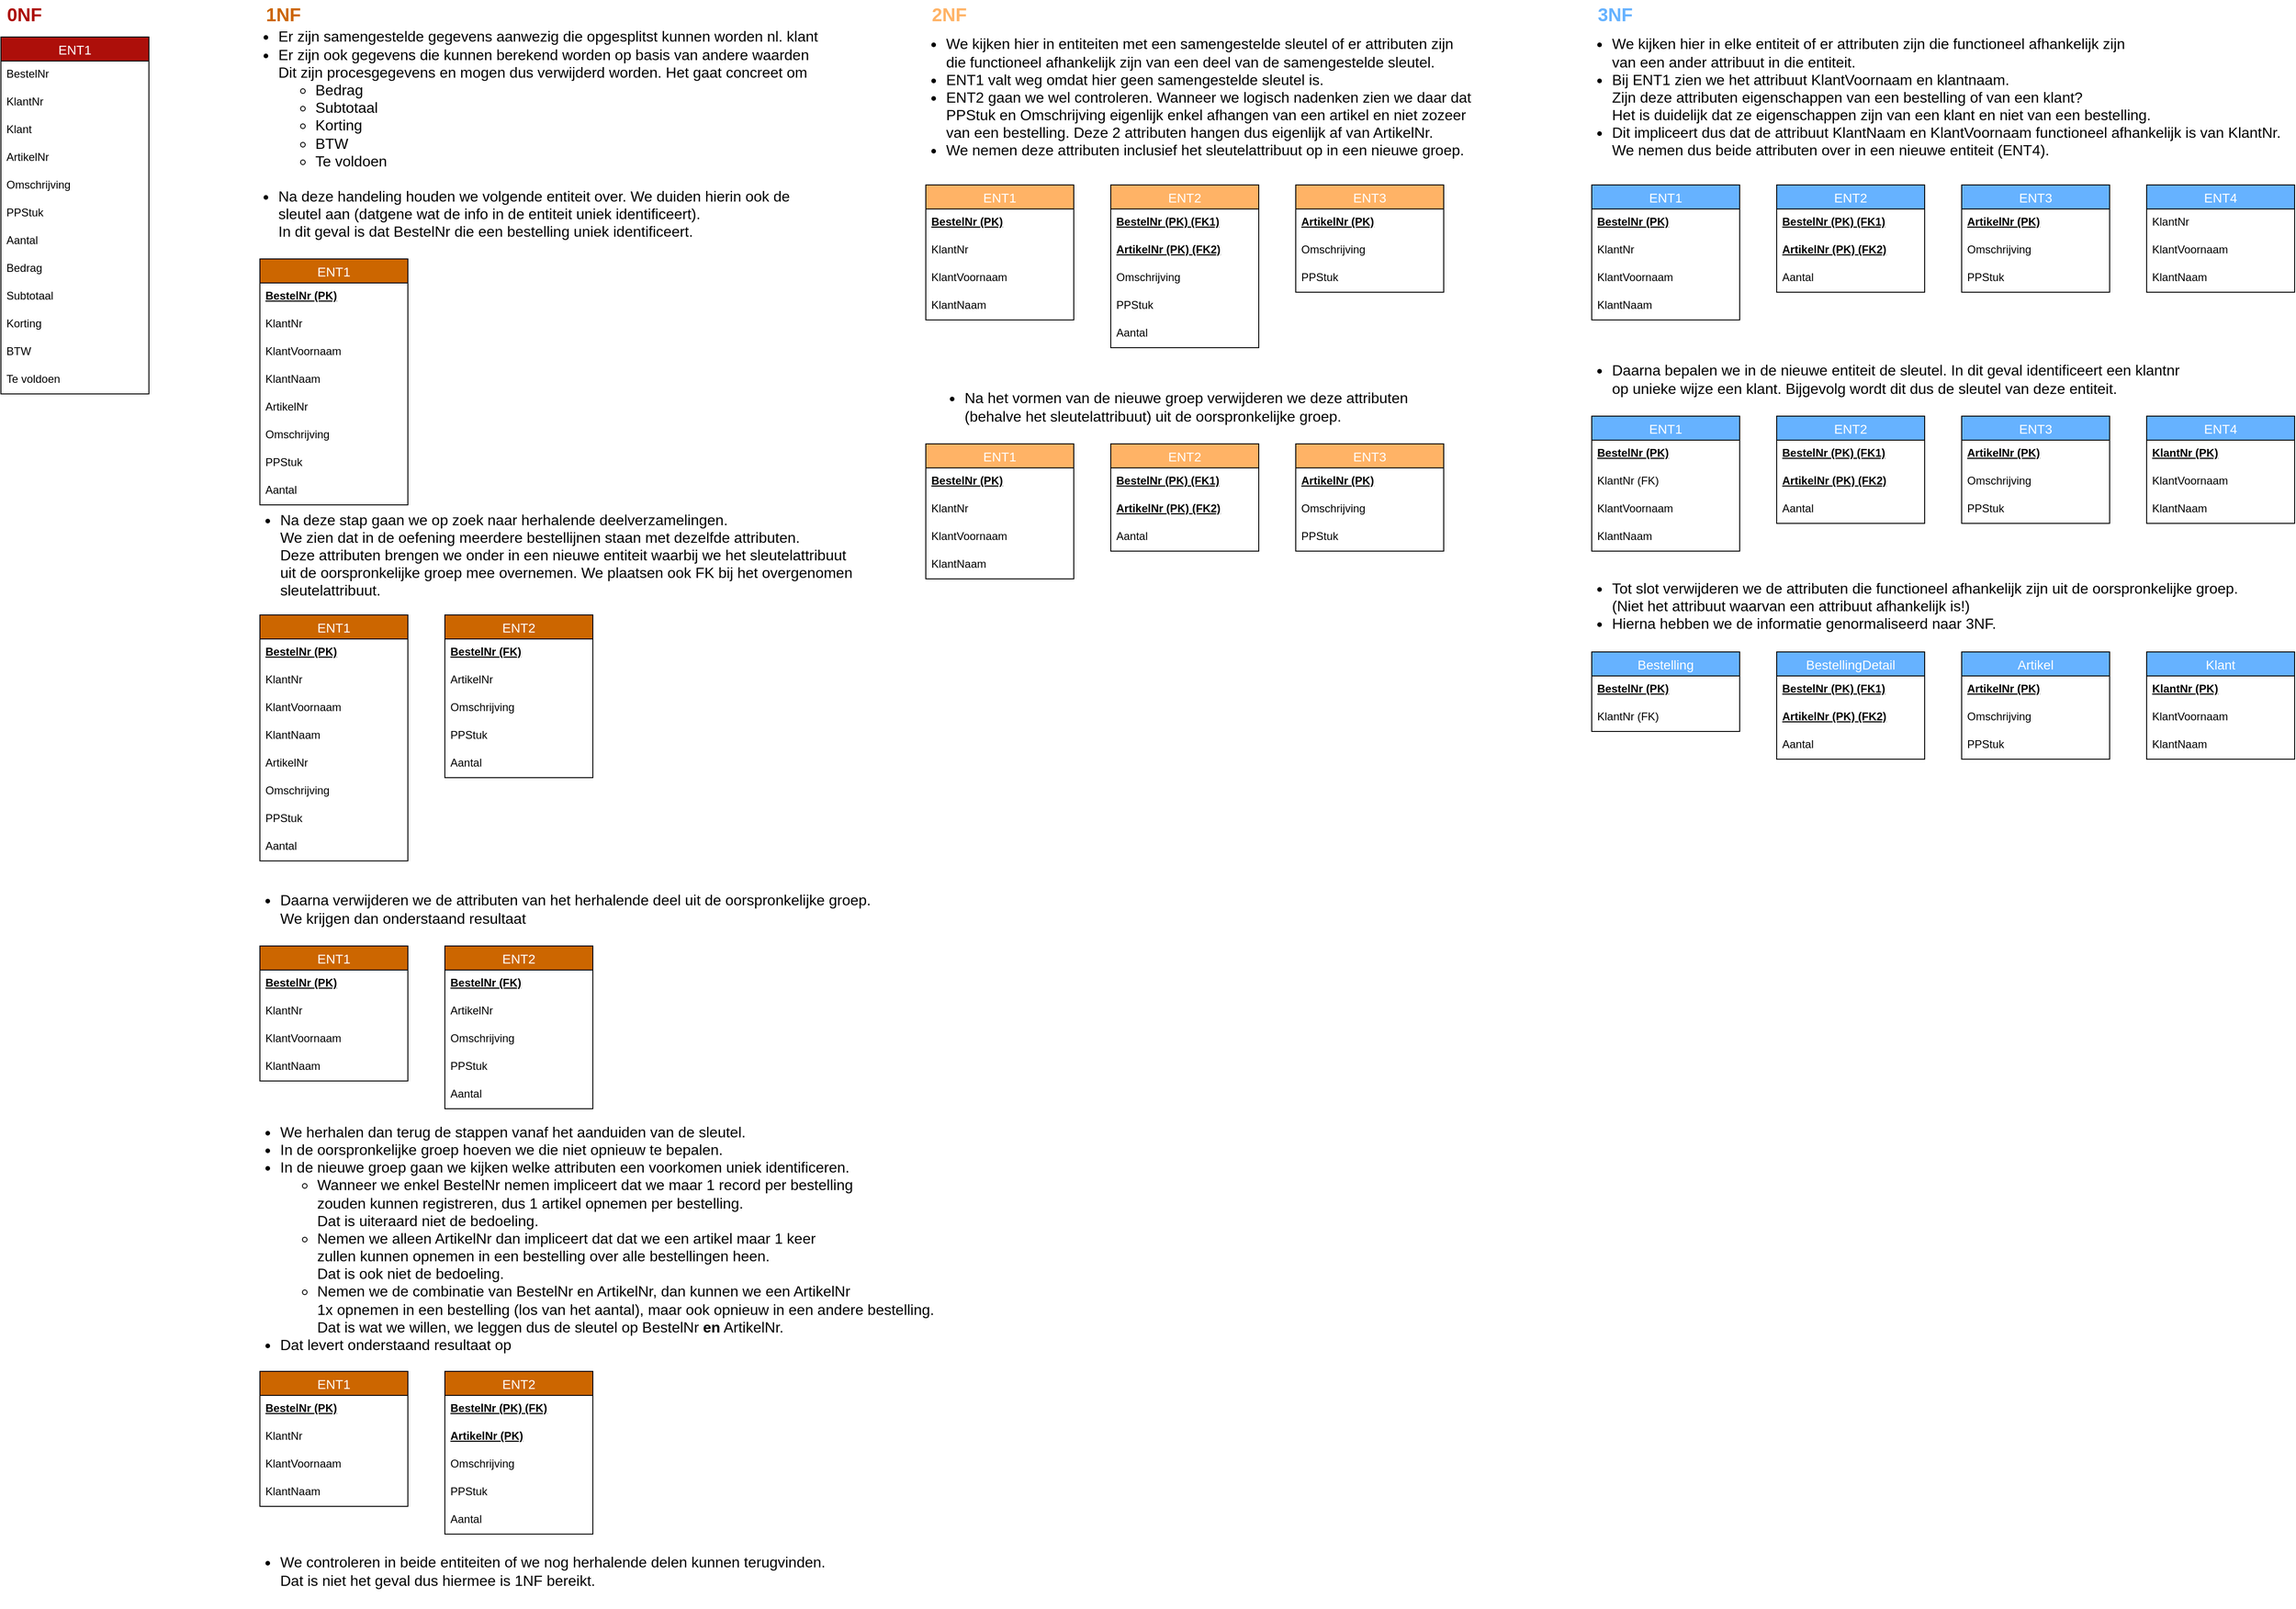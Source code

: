 <mxfile version="13.9.9" type="device" pages="5"><diagram id="R2lEEEUBdFMjLlhIrx00" name="Case 1 - Vuurwerk"><mxGraphModel dx="1662" dy="822" grid="1" gridSize="10" guides="1" tooltips="1" connect="1" arrows="1" fold="1" page="1" pageScale="1" pageWidth="850" pageHeight="1100" math="0" shadow="0" extFonts="Permanent Marker^https://fonts.googleapis.com/css?family=Permanent+Marker"><root><mxCell id="0"/><mxCell id="1" parent="0"/><mxCell id="E5xonwVhvpyoF0Op4DDS-1" value="ENT1" style="swimlane;fontStyle=0;childLayout=stackLayout;horizontal=1;startSize=26;horizontalStack=0;resizeParent=1;resizeParentMax=0;resizeLast=0;collapsible=1;marginBottom=0;align=center;fontSize=14;fillColor=#AD0F0A;fontColor=#FFFFFF;" parent="1" vertex="1"><mxGeometry x="40" y="80" width="160" height="386" as="geometry"/></mxCell><mxCell id="E5xonwVhvpyoF0Op4DDS-2" value="BestelNr" style="text;strokeColor=none;fillColor=none;spacingLeft=4;spacingRight=4;overflow=hidden;rotatable=0;points=[[0,0.5],[1,0.5]];portConstraint=eastwest;fontSize=12;" parent="E5xonwVhvpyoF0Op4DDS-1" vertex="1"><mxGeometry y="26" width="160" height="30" as="geometry"/></mxCell><mxCell id="E5xonwVhvpyoF0Op4DDS-4" value="KlantNr" style="text;strokeColor=none;fillColor=none;spacingLeft=4;spacingRight=4;overflow=hidden;rotatable=0;points=[[0,0.5],[1,0.5]];portConstraint=eastwest;fontSize=12;" parent="E5xonwVhvpyoF0Op4DDS-1" vertex="1"><mxGeometry y="56" width="160" height="30" as="geometry"/></mxCell><mxCell id="E5xonwVhvpyoF0Op4DDS-3" value="Klant" style="text;strokeColor=none;fillColor=none;spacingLeft=4;spacingRight=4;overflow=hidden;rotatable=0;points=[[0,0.5],[1,0.5]];portConstraint=eastwest;fontSize=12;" parent="E5xonwVhvpyoF0Op4DDS-1" vertex="1"><mxGeometry y="86" width="160" height="30" as="geometry"/></mxCell><mxCell id="E5xonwVhvpyoF0Op4DDS-5" value="ArtikelNr" style="text;strokeColor=none;fillColor=none;spacingLeft=4;spacingRight=4;overflow=hidden;rotatable=0;points=[[0,0.5],[1,0.5]];portConstraint=eastwest;fontSize=12;" parent="E5xonwVhvpyoF0Op4DDS-1" vertex="1"><mxGeometry y="116" width="160" height="30" as="geometry"/></mxCell><mxCell id="E5xonwVhvpyoF0Op4DDS-6" value="Omschrijving" style="text;strokeColor=none;fillColor=none;spacingLeft=4;spacingRight=4;overflow=hidden;rotatable=0;points=[[0,0.5],[1,0.5]];portConstraint=eastwest;fontSize=12;" parent="E5xonwVhvpyoF0Op4DDS-1" vertex="1"><mxGeometry y="146" width="160" height="30" as="geometry"/></mxCell><mxCell id="E5xonwVhvpyoF0Op4DDS-7" value="PPStuk" style="text;strokeColor=none;fillColor=none;spacingLeft=4;spacingRight=4;overflow=hidden;rotatable=0;points=[[0,0.5],[1,0.5]];portConstraint=eastwest;fontSize=12;" parent="E5xonwVhvpyoF0Op4DDS-1" vertex="1"><mxGeometry y="176" width="160" height="30" as="geometry"/></mxCell><mxCell id="E5xonwVhvpyoF0Op4DDS-8" value="Aantal" style="text;strokeColor=none;fillColor=none;spacingLeft=4;spacingRight=4;overflow=hidden;rotatable=0;points=[[0,0.5],[1,0.5]];portConstraint=eastwest;fontSize=12;" parent="E5xonwVhvpyoF0Op4DDS-1" vertex="1"><mxGeometry y="206" width="160" height="30" as="geometry"/></mxCell><mxCell id="E5xonwVhvpyoF0Op4DDS-9" value="Bedrag" style="text;strokeColor=none;fillColor=none;spacingLeft=4;spacingRight=4;overflow=hidden;rotatable=0;points=[[0,0.5],[1,0.5]];portConstraint=eastwest;fontSize=12;" parent="E5xonwVhvpyoF0Op4DDS-1" vertex="1"><mxGeometry y="236" width="160" height="30" as="geometry"/></mxCell><mxCell id="E5xonwVhvpyoF0Op4DDS-10" value="Subtotaal" style="text;strokeColor=none;fillColor=none;spacingLeft=4;spacingRight=4;overflow=hidden;rotatable=0;points=[[0,0.5],[1,0.5]];portConstraint=eastwest;fontSize=12;" parent="E5xonwVhvpyoF0Op4DDS-1" vertex="1"><mxGeometry y="266" width="160" height="30" as="geometry"/></mxCell><mxCell id="E5xonwVhvpyoF0Op4DDS-11" value="Korting" style="text;strokeColor=none;fillColor=none;spacingLeft=4;spacingRight=4;overflow=hidden;rotatable=0;points=[[0,0.5],[1,0.5]];portConstraint=eastwest;fontSize=12;" parent="E5xonwVhvpyoF0Op4DDS-1" vertex="1"><mxGeometry y="296" width="160" height="30" as="geometry"/></mxCell><mxCell id="E5xonwVhvpyoF0Op4DDS-12" value="BTW" style="text;strokeColor=none;fillColor=none;spacingLeft=4;spacingRight=4;overflow=hidden;rotatable=0;points=[[0,0.5],[1,0.5]];portConstraint=eastwest;fontSize=12;" parent="E5xonwVhvpyoF0Op4DDS-1" vertex="1"><mxGeometry y="326" width="160" height="30" as="geometry"/></mxCell><mxCell id="E5xonwVhvpyoF0Op4DDS-13" value="Te voldoen" style="text;strokeColor=none;fillColor=none;spacingLeft=4;spacingRight=4;overflow=hidden;rotatable=0;points=[[0,0.5],[1,0.5]];portConstraint=eastwest;fontSize=12;" parent="E5xonwVhvpyoF0Op4DDS-1" vertex="1"><mxGeometry y="356" width="160" height="30" as="geometry"/></mxCell><mxCell id="E5xonwVhvpyoF0Op4DDS-14" value="0NF" style="text;html=1;align=center;verticalAlign=middle;resizable=0;points=[];autosize=1;fontSize=20;fontStyle=1;fontColor=#AD0F0A;" parent="1" vertex="1"><mxGeometry x="40" y="40" width="50" height="30" as="geometry"/></mxCell><mxCell id="E5xonwVhvpyoF0Op4DDS-15" value="1NF" style="text;html=1;align=center;verticalAlign=middle;resizable=0;points=[];autosize=1;fontSize=20;fontStyle=1;fontColor=#CC6600;" parent="1" vertex="1"><mxGeometry x="320" y="40" width="50" height="30" as="geometry"/></mxCell><mxCell id="E5xonwVhvpyoF0Op4DDS-16" value="&lt;ul&gt;&lt;li&gt;Er zijn samengestelde gegevens aanwezig die opgesplitst kunnen worden nl. klant&lt;/li&gt;&lt;li&gt;Er zijn ook gegevens die kunnen berekend worden op basis van andere waarden&lt;br&gt;Dit zijn procesgegevens en mogen dus verwijderd worden. Het gaat concreet om&lt;br&gt;&lt;/li&gt;&lt;ul&gt;&lt;li&gt;Bedrag&lt;/li&gt;&lt;li&gt;Subtotaal&lt;/li&gt;&lt;li&gt;Korting&lt;/li&gt;&lt;li&gt;BTW&lt;/li&gt;&lt;li&gt;Te voldoen&lt;br&gt;&lt;br&gt;&lt;/li&gt;&lt;/ul&gt;&lt;li&gt;Na deze handeling houden we volgende entiteit over. We duiden hierin ook de&lt;br&gt;sleutel aan (datgene wat de info in de entiteit uniek identificeert).&lt;br&gt;In dit geval is dat BestelNr die een bestelling uniek identificeert.&amp;nbsp;&lt;/li&gt;&lt;/ul&gt;" style="text;html=1;align=left;verticalAlign=middle;resizable=0;points=[];autosize=1;fontSize=16;spacing=0;" parent="1" vertex="1"><mxGeometry x="300" y="50" width="640" height="270" as="geometry"/></mxCell><mxCell id="E5xonwVhvpyoF0Op4DDS-17" value="ENT1" style="swimlane;fontStyle=0;childLayout=stackLayout;horizontal=1;startSize=26;horizontalStack=0;resizeParent=1;resizeParentMax=0;resizeLast=0;collapsible=1;marginBottom=0;align=center;fontSize=14;fontColor=#FFFFFF;fillColor=#CC6600;" parent="1" vertex="1"><mxGeometry x="320" y="320" width="160" height="266" as="geometry"/></mxCell><mxCell id="E5xonwVhvpyoF0Op4DDS-18" value="BestelNr (PK)" style="text;strokeColor=none;fillColor=none;spacingLeft=4;spacingRight=4;overflow=hidden;rotatable=0;points=[[0,0.5],[1,0.5]];portConstraint=eastwest;fontSize=12;fontStyle=5" parent="E5xonwVhvpyoF0Op4DDS-17" vertex="1"><mxGeometry y="26" width="160" height="30" as="geometry"/></mxCell><mxCell id="E5xonwVhvpyoF0Op4DDS-20" value="KlantNr" style="text;strokeColor=none;fillColor=none;spacingLeft=4;spacingRight=4;overflow=hidden;rotatable=0;points=[[0,0.5],[1,0.5]];portConstraint=eastwest;fontSize=12;" parent="E5xonwVhvpyoF0Op4DDS-17" vertex="1"><mxGeometry y="56" width="160" height="30" as="geometry"/></mxCell><mxCell id="kCgPm_7K9zPsg-h1pmXL-1" value="KlantVoornaam" style="text;strokeColor=none;fillColor=none;spacingLeft=4;spacingRight=4;overflow=hidden;rotatable=0;points=[[0,0.5],[1,0.5]];portConstraint=eastwest;fontSize=12;" vertex="1" parent="E5xonwVhvpyoF0Op4DDS-17"><mxGeometry y="86" width="160" height="30" as="geometry"/></mxCell><mxCell id="E5xonwVhvpyoF0Op4DDS-19" value="KlantNaam" style="text;strokeColor=none;fillColor=none;spacingLeft=4;spacingRight=4;overflow=hidden;rotatable=0;points=[[0,0.5],[1,0.5]];portConstraint=eastwest;fontSize=12;" parent="E5xonwVhvpyoF0Op4DDS-17" vertex="1"><mxGeometry y="116" width="160" height="30" as="geometry"/></mxCell><mxCell id="E5xonwVhvpyoF0Op4DDS-21" value="ArtikelNr" style="text;strokeColor=none;fillColor=none;spacingLeft=4;spacingRight=4;overflow=hidden;rotatable=0;points=[[0,0.5],[1,0.5]];portConstraint=eastwest;fontSize=12;" parent="E5xonwVhvpyoF0Op4DDS-17" vertex="1"><mxGeometry y="146" width="160" height="30" as="geometry"/></mxCell><mxCell id="E5xonwVhvpyoF0Op4DDS-22" value="Omschrijving" style="text;strokeColor=none;fillColor=none;spacingLeft=4;spacingRight=4;overflow=hidden;rotatable=0;points=[[0,0.5],[1,0.5]];portConstraint=eastwest;fontSize=12;" parent="E5xonwVhvpyoF0Op4DDS-17" vertex="1"><mxGeometry y="176" width="160" height="30" as="geometry"/></mxCell><mxCell id="E5xonwVhvpyoF0Op4DDS-23" value="PPStuk" style="text;strokeColor=none;fillColor=none;spacingLeft=4;spacingRight=4;overflow=hidden;rotatable=0;points=[[0,0.5],[1,0.5]];portConstraint=eastwest;fontSize=12;" parent="E5xonwVhvpyoF0Op4DDS-17" vertex="1"><mxGeometry y="206" width="160" height="30" as="geometry"/></mxCell><mxCell id="E5xonwVhvpyoF0Op4DDS-24" value="Aantal" style="text;strokeColor=none;fillColor=none;spacingLeft=4;spacingRight=4;overflow=hidden;rotatable=0;points=[[0,0.5],[1,0.5]];portConstraint=eastwest;fontSize=12;" parent="E5xonwVhvpyoF0Op4DDS-17" vertex="1"><mxGeometry y="236" width="160" height="30" as="geometry"/></mxCell><mxCell id="E5xonwVhvpyoF0Op4DDS-30" value="&lt;ul&gt;&lt;li&gt;Na deze stap gaan we op zoek naar herhalende deelverzamelingen.&lt;br&gt;We zien dat in de oefening meerdere bestellijnen staan met dezelfde attributen.&lt;br&gt;Deze attributen brengen we onder in een nieuwe entiteit waarbij we het sleutelattribuut&lt;br&gt;uit de oorspronkelijke groep mee overnemen. We plaatsen ook FK bij het overgenomen&lt;br&gt;sleutelattribuut.&lt;/li&gt;&lt;/ul&gt;" style="text;html=1;align=left;verticalAlign=middle;resizable=0;points=[];autosize=1;fontSize=16;" parent="1" vertex="1"><mxGeometry x="300" y="575" width="670" height="130" as="geometry"/></mxCell><mxCell id="E5xonwVhvpyoF0Op4DDS-31" value="ENT1" style="swimlane;fontStyle=0;childLayout=stackLayout;horizontal=1;startSize=26;horizontalStack=0;resizeParent=1;resizeParentMax=0;resizeLast=0;collapsible=1;marginBottom=0;align=center;fontSize=14;fontColor=#FFFFFF;fillColor=#CC6600;" parent="1" vertex="1"><mxGeometry x="320" y="705" width="160" height="266" as="geometry"/></mxCell><mxCell id="E5xonwVhvpyoF0Op4DDS-32" value="BestelNr (PK)" style="text;strokeColor=none;fillColor=none;spacingLeft=4;spacingRight=4;overflow=hidden;rotatable=0;points=[[0,0.5],[1,0.5]];portConstraint=eastwest;fontSize=12;fontStyle=5" parent="E5xonwVhvpyoF0Op4DDS-31" vertex="1"><mxGeometry y="26" width="160" height="30" as="geometry"/></mxCell><mxCell id="E5xonwVhvpyoF0Op4DDS-34" value="KlantNr" style="text;strokeColor=none;fillColor=none;spacingLeft=4;spacingRight=4;overflow=hidden;rotatable=0;points=[[0,0.5],[1,0.5]];portConstraint=eastwest;fontSize=12;" parent="E5xonwVhvpyoF0Op4DDS-31" vertex="1"><mxGeometry y="56" width="160" height="30" as="geometry"/></mxCell><mxCell id="kCgPm_7K9zPsg-h1pmXL-2" value="KlantVoornaam" style="text;strokeColor=none;fillColor=none;spacingLeft=4;spacingRight=4;overflow=hidden;rotatable=0;points=[[0,0.5],[1,0.5]];portConstraint=eastwest;fontSize=12;" vertex="1" parent="E5xonwVhvpyoF0Op4DDS-31"><mxGeometry y="86" width="160" height="30" as="geometry"/></mxCell><mxCell id="E5xonwVhvpyoF0Op4DDS-33" value="KlantNaam" style="text;strokeColor=none;fillColor=none;spacingLeft=4;spacingRight=4;overflow=hidden;rotatable=0;points=[[0,0.5],[1,0.5]];portConstraint=eastwest;fontSize=12;" parent="E5xonwVhvpyoF0Op4DDS-31" vertex="1"><mxGeometry y="116" width="160" height="30" as="geometry"/></mxCell><mxCell id="E5xonwVhvpyoF0Op4DDS-35" value="ArtikelNr" style="text;strokeColor=none;fillColor=none;spacingLeft=4;spacingRight=4;overflow=hidden;rotatable=0;points=[[0,0.5],[1,0.5]];portConstraint=eastwest;fontSize=12;" parent="E5xonwVhvpyoF0Op4DDS-31" vertex="1"><mxGeometry y="146" width="160" height="30" as="geometry"/></mxCell><mxCell id="E5xonwVhvpyoF0Op4DDS-36" value="Omschrijving" style="text;strokeColor=none;fillColor=none;spacingLeft=4;spacingRight=4;overflow=hidden;rotatable=0;points=[[0,0.5],[1,0.5]];portConstraint=eastwest;fontSize=12;" parent="E5xonwVhvpyoF0Op4DDS-31" vertex="1"><mxGeometry y="176" width="160" height="30" as="geometry"/></mxCell><mxCell id="E5xonwVhvpyoF0Op4DDS-37" value="PPStuk" style="text;strokeColor=none;fillColor=none;spacingLeft=4;spacingRight=4;overflow=hidden;rotatable=0;points=[[0,0.5],[1,0.5]];portConstraint=eastwest;fontSize=12;" parent="E5xonwVhvpyoF0Op4DDS-31" vertex="1"><mxGeometry y="206" width="160" height="30" as="geometry"/></mxCell><mxCell id="E5xonwVhvpyoF0Op4DDS-38" value="Aantal" style="text;strokeColor=none;fillColor=none;spacingLeft=4;spacingRight=4;overflow=hidden;rotatable=0;points=[[0,0.5],[1,0.5]];portConstraint=eastwest;fontSize=12;" parent="E5xonwVhvpyoF0Op4DDS-31" vertex="1"><mxGeometry y="236" width="160" height="30" as="geometry"/></mxCell><mxCell id="E5xonwVhvpyoF0Op4DDS-39" value="ENT2" style="swimlane;fontStyle=0;childLayout=stackLayout;horizontal=1;startSize=26;horizontalStack=0;resizeParent=1;resizeParentMax=0;resizeLast=0;collapsible=1;marginBottom=0;align=center;fontSize=14;fontColor=#FFFFFF;fillColor=#CC6600;" parent="1" vertex="1"><mxGeometry x="520" y="705" width="160" height="176" as="geometry"/></mxCell><mxCell id="E5xonwVhvpyoF0Op4DDS-40" value="BestelNr (FK)" style="text;strokeColor=none;fillColor=none;spacingLeft=4;spacingRight=4;overflow=hidden;rotatable=0;points=[[0,0.5],[1,0.5]];portConstraint=eastwest;fontSize=12;fontStyle=5" parent="E5xonwVhvpyoF0Op4DDS-39" vertex="1"><mxGeometry y="26" width="160" height="30" as="geometry"/></mxCell><mxCell id="E5xonwVhvpyoF0Op4DDS-43" value="ArtikelNr" style="text;strokeColor=none;fillColor=none;spacingLeft=4;spacingRight=4;overflow=hidden;rotatable=0;points=[[0,0.5],[1,0.5]];portConstraint=eastwest;fontSize=12;" parent="E5xonwVhvpyoF0Op4DDS-39" vertex="1"><mxGeometry y="56" width="160" height="30" as="geometry"/></mxCell><mxCell id="E5xonwVhvpyoF0Op4DDS-44" value="Omschrijving" style="text;strokeColor=none;fillColor=none;spacingLeft=4;spacingRight=4;overflow=hidden;rotatable=0;points=[[0,0.5],[1,0.5]];portConstraint=eastwest;fontSize=12;" parent="E5xonwVhvpyoF0Op4DDS-39" vertex="1"><mxGeometry y="86" width="160" height="30" as="geometry"/></mxCell><mxCell id="E5xonwVhvpyoF0Op4DDS-45" value="PPStuk" style="text;strokeColor=none;fillColor=none;spacingLeft=4;spacingRight=4;overflow=hidden;rotatable=0;points=[[0,0.5],[1,0.5]];portConstraint=eastwest;fontSize=12;" parent="E5xonwVhvpyoF0Op4DDS-39" vertex="1"><mxGeometry y="116" width="160" height="30" as="geometry"/></mxCell><mxCell id="E5xonwVhvpyoF0Op4DDS-46" value="Aantal" style="text;strokeColor=none;fillColor=none;spacingLeft=4;spacingRight=4;overflow=hidden;rotatable=0;points=[[0,0.5],[1,0.5]];portConstraint=eastwest;fontSize=12;" parent="E5xonwVhvpyoF0Op4DDS-39" vertex="1"><mxGeometry y="146" width="160" height="30" as="geometry"/></mxCell><mxCell id="E5xonwVhvpyoF0Op4DDS-47" value="&lt;ul&gt;&lt;li&gt;Daarna verwijderen we de attributen van het herhalende deel uit de oorspronkelijke groep.&lt;br&gt;We krijgen dan onderstaand resultaat&lt;/li&gt;&lt;/ul&gt;" style="text;html=1;align=left;verticalAlign=middle;resizable=0;points=[];autosize=1;fontSize=16;" parent="1" vertex="1"><mxGeometry x="300" y="983" width="690" height="80" as="geometry"/></mxCell><mxCell id="E5xonwVhvpyoF0Op4DDS-48" value="ENT1" style="swimlane;fontStyle=0;childLayout=stackLayout;horizontal=1;startSize=26;horizontalStack=0;resizeParent=1;resizeParentMax=0;resizeLast=0;collapsible=1;marginBottom=0;align=center;fontSize=14;fontColor=#FFFFFF;fillColor=#CC6600;" parent="1" vertex="1"><mxGeometry x="320" y="1063" width="160" height="146" as="geometry"/></mxCell><mxCell id="E5xonwVhvpyoF0Op4DDS-49" value="BestelNr (PK)" style="text;strokeColor=none;fillColor=none;spacingLeft=4;spacingRight=4;overflow=hidden;rotatable=0;points=[[0,0.5],[1,0.5]];portConstraint=eastwest;fontSize=12;fontStyle=5" parent="E5xonwVhvpyoF0Op4DDS-48" vertex="1"><mxGeometry y="26" width="160" height="30" as="geometry"/></mxCell><mxCell id="E5xonwVhvpyoF0Op4DDS-51" value="KlantNr" style="text;strokeColor=none;fillColor=none;spacingLeft=4;spacingRight=4;overflow=hidden;rotatable=0;points=[[0,0.5],[1,0.5]];portConstraint=eastwest;fontSize=12;" parent="E5xonwVhvpyoF0Op4DDS-48" vertex="1"><mxGeometry y="56" width="160" height="30" as="geometry"/></mxCell><mxCell id="E5xonwVhvpyoF0Op4DDS-50" value="KlantVoornaam" style="text;strokeColor=none;fillColor=none;spacingLeft=4;spacingRight=4;overflow=hidden;rotatable=0;points=[[0,0.5],[1,0.5]];portConstraint=eastwest;fontSize=12;" parent="E5xonwVhvpyoF0Op4DDS-48" vertex="1"><mxGeometry y="86" width="160" height="30" as="geometry"/></mxCell><mxCell id="kCgPm_7K9zPsg-h1pmXL-3" value="KlantNaam" style="text;strokeColor=none;fillColor=none;spacingLeft=4;spacingRight=4;overflow=hidden;rotatable=0;points=[[0,0.5],[1,0.5]];portConstraint=eastwest;fontSize=12;" vertex="1" parent="E5xonwVhvpyoF0Op4DDS-48"><mxGeometry y="116" width="160" height="30" as="geometry"/></mxCell><mxCell id="E5xonwVhvpyoF0Op4DDS-56" value="ENT2" style="swimlane;fontStyle=0;childLayout=stackLayout;horizontal=1;startSize=26;horizontalStack=0;resizeParent=1;resizeParentMax=0;resizeLast=0;collapsible=1;marginBottom=0;align=center;fontSize=14;fontColor=#FFFFFF;fillColor=#CC6600;" parent="1" vertex="1"><mxGeometry x="520" y="1063" width="160" height="176" as="geometry"/></mxCell><mxCell id="E5xonwVhvpyoF0Op4DDS-57" value="BestelNr (FK)" style="text;strokeColor=none;fillColor=none;spacingLeft=4;spacingRight=4;overflow=hidden;rotatable=0;points=[[0,0.5],[1,0.5]];portConstraint=eastwest;fontSize=12;fontStyle=5" parent="E5xonwVhvpyoF0Op4DDS-56" vertex="1"><mxGeometry y="26" width="160" height="30" as="geometry"/></mxCell><mxCell id="E5xonwVhvpyoF0Op4DDS-58" value="ArtikelNr" style="text;strokeColor=none;fillColor=none;spacingLeft=4;spacingRight=4;overflow=hidden;rotatable=0;points=[[0,0.5],[1,0.5]];portConstraint=eastwest;fontSize=12;" parent="E5xonwVhvpyoF0Op4DDS-56" vertex="1"><mxGeometry y="56" width="160" height="30" as="geometry"/></mxCell><mxCell id="E5xonwVhvpyoF0Op4DDS-59" value="Omschrijving" style="text;strokeColor=none;fillColor=none;spacingLeft=4;spacingRight=4;overflow=hidden;rotatable=0;points=[[0,0.5],[1,0.5]];portConstraint=eastwest;fontSize=12;" parent="E5xonwVhvpyoF0Op4DDS-56" vertex="1"><mxGeometry y="86" width="160" height="30" as="geometry"/></mxCell><mxCell id="E5xonwVhvpyoF0Op4DDS-60" value="PPStuk" style="text;strokeColor=none;fillColor=none;spacingLeft=4;spacingRight=4;overflow=hidden;rotatable=0;points=[[0,0.5],[1,0.5]];portConstraint=eastwest;fontSize=12;" parent="E5xonwVhvpyoF0Op4DDS-56" vertex="1"><mxGeometry y="116" width="160" height="30" as="geometry"/></mxCell><mxCell id="E5xonwVhvpyoF0Op4DDS-61" value="Aantal" style="text;strokeColor=none;fillColor=none;spacingLeft=4;spacingRight=4;overflow=hidden;rotatable=0;points=[[0,0.5],[1,0.5]];portConstraint=eastwest;fontSize=12;" parent="E5xonwVhvpyoF0Op4DDS-56" vertex="1"><mxGeometry y="146" width="160" height="30" as="geometry"/></mxCell><mxCell id="E5xonwVhvpyoF0Op4DDS-62" value="&lt;ul&gt;&lt;li&gt;We herhalen dan terug de stappen vanaf het aanduiden van de sleutel.&lt;/li&gt;&lt;li&gt;In de oorspronkelijke groep hoeven we die niet opnieuw te bepalen.&lt;/li&gt;&lt;li&gt;In de nieuwe groep gaan we kijken welke attributen een voorkomen uniek identificeren.&lt;/li&gt;&lt;ul&gt;&lt;li&gt;Wanneer we enkel BestelNr nemen impliceert dat we maar 1 record per bestelling&lt;br&gt;zouden kunnen registreren, dus 1 artikel opnemen per bestelling.&lt;br&gt;Dat is uiteraard niet de bedoeling.&lt;/li&gt;&lt;li&gt;Nemen we alleen ArtikelNr dan impliceert dat dat we een artikel maar 1 keer&lt;br&gt;zullen kunnen opnemen in een bestelling over alle bestellingen heen.&lt;br&gt;Dat is ook niet de bedoeling.&lt;/li&gt;&lt;li&gt;Nemen we de combinatie van BestelNr en ArtikelNr, dan kunnen we een ArtikelNr&lt;br&gt;1x opnemen in een bestelling (los van het aantal), maar ook opnieuw in een andere bestelling.&lt;br&gt;Dat is wat we willen, we leggen dus de sleutel op BestelNr &lt;b&gt;en&lt;/b&gt; ArtikelNr.&lt;br&gt;&lt;/li&gt;&lt;/ul&gt;&lt;li&gt;Dat levert onderstaand resultaat op&lt;/li&gt;&lt;/ul&gt;" style="text;html=1;align=left;verticalAlign=middle;resizable=0;points=[];autosize=1;fontSize=16;" parent="1" vertex="1"><mxGeometry x="300" y="1239" width="760" height="280" as="geometry"/></mxCell><mxCell id="E5xonwVhvpyoF0Op4DDS-63" value="ENT1" style="swimlane;fontStyle=0;childLayout=stackLayout;horizontal=1;startSize=26;horizontalStack=0;resizeParent=1;resizeParentMax=0;resizeLast=0;collapsible=1;marginBottom=0;align=center;fontSize=14;fontColor=#FFFFFF;fillColor=#CC6600;" parent="1" vertex="1"><mxGeometry x="320" y="1523" width="160" height="146" as="geometry"/></mxCell><mxCell id="E5xonwVhvpyoF0Op4DDS-64" value="BestelNr (PK)" style="text;strokeColor=none;fillColor=none;spacingLeft=4;spacingRight=4;overflow=hidden;rotatable=0;points=[[0,0.5],[1,0.5]];portConstraint=eastwest;fontSize=12;fontStyle=5" parent="E5xonwVhvpyoF0Op4DDS-63" vertex="1"><mxGeometry y="26" width="160" height="30" as="geometry"/></mxCell><mxCell id="E5xonwVhvpyoF0Op4DDS-66" value="KlantNr" style="text;strokeColor=none;fillColor=none;spacingLeft=4;spacingRight=4;overflow=hidden;rotatable=0;points=[[0,0.5],[1,0.5]];portConstraint=eastwest;fontSize=12;" parent="E5xonwVhvpyoF0Op4DDS-63" vertex="1"><mxGeometry y="56" width="160" height="30" as="geometry"/></mxCell><mxCell id="E5xonwVhvpyoF0Op4DDS-65" value="KlantVoornaam" style="text;strokeColor=none;fillColor=none;spacingLeft=4;spacingRight=4;overflow=hidden;rotatable=0;points=[[0,0.5],[1,0.5]];portConstraint=eastwest;fontSize=12;" parent="E5xonwVhvpyoF0Op4DDS-63" vertex="1"><mxGeometry y="86" width="160" height="30" as="geometry"/></mxCell><mxCell id="kCgPm_7K9zPsg-h1pmXL-6" value="KlantNaam" style="text;strokeColor=none;fillColor=none;spacingLeft=4;spacingRight=4;overflow=hidden;rotatable=0;points=[[0,0.5],[1,0.5]];portConstraint=eastwest;fontSize=12;" vertex="1" parent="E5xonwVhvpyoF0Op4DDS-63"><mxGeometry y="116" width="160" height="30" as="geometry"/></mxCell><mxCell id="E5xonwVhvpyoF0Op4DDS-67" value="ENT2" style="swimlane;fontStyle=0;childLayout=stackLayout;horizontal=1;startSize=26;horizontalStack=0;resizeParent=1;resizeParentMax=0;resizeLast=0;collapsible=1;marginBottom=0;align=center;fontSize=14;fontColor=#FFFFFF;fillColor=#CC6600;" parent="1" vertex="1"><mxGeometry x="520" y="1523" width="160" height="176" as="geometry"/></mxCell><mxCell id="E5xonwVhvpyoF0Op4DDS-68" value="BestelNr (PK) (FK)" style="text;strokeColor=none;fillColor=none;spacingLeft=4;spacingRight=4;overflow=hidden;rotatable=0;points=[[0,0.5],[1,0.5]];portConstraint=eastwest;fontSize=12;fontStyle=5" parent="E5xonwVhvpyoF0Op4DDS-67" vertex="1"><mxGeometry y="26" width="160" height="30" as="geometry"/></mxCell><mxCell id="E5xonwVhvpyoF0Op4DDS-69" value="ArtikelNr (PK)" style="text;strokeColor=none;fillColor=none;spacingLeft=4;spacingRight=4;overflow=hidden;rotatable=0;points=[[0,0.5],[1,0.5]];portConstraint=eastwest;fontSize=12;fontStyle=5" parent="E5xonwVhvpyoF0Op4DDS-67" vertex="1"><mxGeometry y="56" width="160" height="30" as="geometry"/></mxCell><mxCell id="E5xonwVhvpyoF0Op4DDS-70" value="Omschrijving" style="text;strokeColor=none;fillColor=none;spacingLeft=4;spacingRight=4;overflow=hidden;rotatable=0;points=[[0,0.5],[1,0.5]];portConstraint=eastwest;fontSize=12;" parent="E5xonwVhvpyoF0Op4DDS-67" vertex="1"><mxGeometry y="86" width="160" height="30" as="geometry"/></mxCell><mxCell id="E5xonwVhvpyoF0Op4DDS-71" value="PPStuk" style="text;strokeColor=none;fillColor=none;spacingLeft=4;spacingRight=4;overflow=hidden;rotatable=0;points=[[0,0.5],[1,0.5]];portConstraint=eastwest;fontSize=12;" parent="E5xonwVhvpyoF0Op4DDS-67" vertex="1"><mxGeometry y="116" width="160" height="30" as="geometry"/></mxCell><mxCell id="E5xonwVhvpyoF0Op4DDS-72" value="Aantal" style="text;strokeColor=none;fillColor=none;spacingLeft=4;spacingRight=4;overflow=hidden;rotatable=0;points=[[0,0.5],[1,0.5]];portConstraint=eastwest;fontSize=12;" parent="E5xonwVhvpyoF0Op4DDS-67" vertex="1"><mxGeometry y="146" width="160" height="30" as="geometry"/></mxCell><mxCell id="E5xonwVhvpyoF0Op4DDS-73" value="&lt;ul&gt;&lt;li&gt;We controleren in beide entiteiten of we nog herhalende delen kunnen terugvinden.&lt;br&gt;Dat is niet het geval dus hiermee is 1NF bereikt.&lt;/li&gt;&lt;/ul&gt;" style="text;html=1;align=left;verticalAlign=middle;resizable=0;points=[];autosize=1;fontSize=16;" parent="1" vertex="1"><mxGeometry x="300" y="1699" width="640" height="80" as="geometry"/></mxCell><mxCell id="E5xonwVhvpyoF0Op4DDS-74" value="2NF" style="text;html=1;align=center;verticalAlign=middle;resizable=0;points=[];autosize=1;fontSize=20;fontStyle=1;fontColor=#FFB366;" parent="1" vertex="1"><mxGeometry x="1040" y="40" width="50" height="30" as="geometry"/></mxCell><mxCell id="E5xonwVhvpyoF0Op4DDS-75" value="&lt;ul&gt;&lt;li&gt;We kijken hier in entiteiten met een samengestelde sleutel of er attributen zijn&lt;br&gt;die functioneel afhankelijk zijn van een deel van de samengestelde sleutel.&lt;/li&gt;&lt;li&gt;ENT1 valt weg omdat hier geen samengestelde sleutel is.&lt;/li&gt;&lt;li&gt;ENT2 gaan we wel controleren. Wanneer we logisch nadenken zien we daar dat&lt;br&gt;PPStuk en Omschrijving eigenlijk enkel afhangen van een artikel en niet zozeer &lt;br&gt;van een bestelling. Deze 2 attributen hangen dus eigenlijk af van ArtikelNr.&lt;/li&gt;&lt;li&gt;We nemen deze attributen inclusief het sleutelattribuut op in een nieuwe groep.&lt;/li&gt;&lt;/ul&gt;" style="text;html=1;align=left;verticalAlign=middle;resizable=0;points=[];autosize=1;fontSize=16;" parent="1" vertex="1"><mxGeometry x="1020" y="60" width="620" height="170" as="geometry"/></mxCell><mxCell id="E5xonwVhvpyoF0Op4DDS-87" value="ENT1" style="swimlane;fontStyle=0;childLayout=stackLayout;horizontal=1;startSize=26;horizontalStack=0;resizeParent=1;resizeParentMax=0;resizeLast=0;collapsible=1;marginBottom=0;align=center;fontSize=14;fontColor=#FFFFFF;fillColor=#FFB366;" parent="1" vertex="1"><mxGeometry x="1040" y="240" width="160" height="146" as="geometry"/></mxCell><mxCell id="E5xonwVhvpyoF0Op4DDS-88" value="BestelNr (PK)" style="text;strokeColor=none;fillColor=none;spacingLeft=4;spacingRight=4;overflow=hidden;rotatable=0;points=[[0,0.5],[1,0.5]];portConstraint=eastwest;fontSize=12;fontStyle=5" parent="E5xonwVhvpyoF0Op4DDS-87" vertex="1"><mxGeometry y="26" width="160" height="30" as="geometry"/></mxCell><mxCell id="E5xonwVhvpyoF0Op4DDS-90" value="KlantNr" style="text;strokeColor=none;fillColor=none;spacingLeft=4;spacingRight=4;overflow=hidden;rotatable=0;points=[[0,0.5],[1,0.5]];portConstraint=eastwest;fontSize=12;" parent="E5xonwVhvpyoF0Op4DDS-87" vertex="1"><mxGeometry y="56" width="160" height="30" as="geometry"/></mxCell><mxCell id="E5xonwVhvpyoF0Op4DDS-89" value="KlantVoornaam" style="text;strokeColor=none;fillColor=none;spacingLeft=4;spacingRight=4;overflow=hidden;rotatable=0;points=[[0,0.5],[1,0.5]];portConstraint=eastwest;fontSize=12;" parent="E5xonwVhvpyoF0Op4DDS-87" vertex="1"><mxGeometry y="86" width="160" height="30" as="geometry"/></mxCell><mxCell id="kCgPm_7K9zPsg-h1pmXL-4" value="KlantNaam" style="text;strokeColor=none;fillColor=none;spacingLeft=4;spacingRight=4;overflow=hidden;rotatable=0;points=[[0,0.5],[1,0.5]];portConstraint=eastwest;fontSize=12;" vertex="1" parent="E5xonwVhvpyoF0Op4DDS-87"><mxGeometry y="116" width="160" height="30" as="geometry"/></mxCell><mxCell id="E5xonwVhvpyoF0Op4DDS-91" value="ENT2" style="swimlane;fontStyle=0;childLayout=stackLayout;horizontal=1;startSize=26;horizontalStack=0;resizeParent=1;resizeParentMax=0;resizeLast=0;collapsible=1;marginBottom=0;align=center;fontSize=14;fontColor=#FFFFFF;fillColor=#FFB366;" parent="1" vertex="1"><mxGeometry x="1240" y="240" width="160" height="176" as="geometry"/></mxCell><mxCell id="E5xonwVhvpyoF0Op4DDS-92" value="BestelNr (PK) (FK1)" style="text;strokeColor=none;fillColor=none;spacingLeft=4;spacingRight=4;overflow=hidden;rotatable=0;points=[[0,0.5],[1,0.5]];portConstraint=eastwest;fontSize=12;fontStyle=5" parent="E5xonwVhvpyoF0Op4DDS-91" vertex="1"><mxGeometry y="26" width="160" height="30" as="geometry"/></mxCell><mxCell id="E5xonwVhvpyoF0Op4DDS-93" value="ArtikelNr (PK) (FK2)" style="text;strokeColor=none;fillColor=none;spacingLeft=4;spacingRight=4;overflow=hidden;rotatable=0;points=[[0,0.5],[1,0.5]];portConstraint=eastwest;fontSize=12;fontStyle=5" parent="E5xonwVhvpyoF0Op4DDS-91" vertex="1"><mxGeometry y="56" width="160" height="30" as="geometry"/></mxCell><mxCell id="E5xonwVhvpyoF0Op4DDS-94" value="Omschrijving" style="text;strokeColor=none;fillColor=none;spacingLeft=4;spacingRight=4;overflow=hidden;rotatable=0;points=[[0,0.5],[1,0.5]];portConstraint=eastwest;fontSize=12;" parent="E5xonwVhvpyoF0Op4DDS-91" vertex="1"><mxGeometry y="86" width="160" height="30" as="geometry"/></mxCell><mxCell id="E5xonwVhvpyoF0Op4DDS-95" value="PPStuk" style="text;strokeColor=none;fillColor=none;spacingLeft=4;spacingRight=4;overflow=hidden;rotatable=0;points=[[0,0.5],[1,0.5]];portConstraint=eastwest;fontSize=12;" parent="E5xonwVhvpyoF0Op4DDS-91" vertex="1"><mxGeometry y="116" width="160" height="30" as="geometry"/></mxCell><mxCell id="E5xonwVhvpyoF0Op4DDS-96" value="Aantal" style="text;strokeColor=none;fillColor=none;spacingLeft=4;spacingRight=4;overflow=hidden;rotatable=0;points=[[0,0.5],[1,0.5]];portConstraint=eastwest;fontSize=12;" parent="E5xonwVhvpyoF0Op4DDS-91" vertex="1"><mxGeometry y="146" width="160" height="30" as="geometry"/></mxCell><mxCell id="Dmqnd14QqXVYWr6tzZma-1" value="ENT3" style="swimlane;fontStyle=0;childLayout=stackLayout;horizontal=1;startSize=26;horizontalStack=0;resizeParent=1;resizeParentMax=0;resizeLast=0;collapsible=1;marginBottom=0;align=center;fontSize=14;fontColor=#FFFFFF;fillColor=#FFB366;" parent="1" vertex="1"><mxGeometry x="1440" y="240" width="160" height="116" as="geometry"/></mxCell><mxCell id="Dmqnd14QqXVYWr6tzZma-3" value="ArtikelNr (PK)" style="text;strokeColor=none;fillColor=none;spacingLeft=4;spacingRight=4;overflow=hidden;rotatable=0;points=[[0,0.5],[1,0.5]];portConstraint=eastwest;fontSize=12;fontStyle=5" parent="Dmqnd14QqXVYWr6tzZma-1" vertex="1"><mxGeometry y="26" width="160" height="30" as="geometry"/></mxCell><mxCell id="Dmqnd14QqXVYWr6tzZma-4" value="Omschrijving" style="text;strokeColor=none;fillColor=none;spacingLeft=4;spacingRight=4;overflow=hidden;rotatable=0;points=[[0,0.5],[1,0.5]];portConstraint=eastwest;fontSize=12;" parent="Dmqnd14QqXVYWr6tzZma-1" vertex="1"><mxGeometry y="56" width="160" height="30" as="geometry"/></mxCell><mxCell id="Dmqnd14QqXVYWr6tzZma-5" value="PPStuk" style="text;strokeColor=none;fillColor=none;spacingLeft=4;spacingRight=4;overflow=hidden;rotatable=0;points=[[0,0.5],[1,0.5]];portConstraint=eastwest;fontSize=12;" parent="Dmqnd14QqXVYWr6tzZma-1" vertex="1"><mxGeometry y="86" width="160" height="30" as="geometry"/></mxCell><mxCell id="Dmqnd14QqXVYWr6tzZma-7" value="&lt;ul&gt;&lt;li&gt;Na het vormen van de nieuwe groep verwijderen we deze attributen&lt;br&gt;(behalve het sleutelattribuut) uit de oorspronkelijke groep.&lt;/li&gt;&lt;/ul&gt;" style="text;html=1;align=left;verticalAlign=middle;resizable=0;points=[];autosize=1;fontSize=16;" parent="1" vertex="1"><mxGeometry x="1040" y="440" width="530" height="80" as="geometry"/></mxCell><mxCell id="Dmqnd14QqXVYWr6tzZma-8" value="ENT1" style="swimlane;fontStyle=0;childLayout=stackLayout;horizontal=1;startSize=26;horizontalStack=0;resizeParent=1;resizeParentMax=0;resizeLast=0;collapsible=1;marginBottom=0;align=center;fontSize=14;fontColor=#FFFFFF;fillColor=#FFB366;" parent="1" vertex="1"><mxGeometry x="1040" y="520" width="160" height="146" as="geometry"/></mxCell><mxCell id="Dmqnd14QqXVYWr6tzZma-9" value="BestelNr (PK)" style="text;strokeColor=none;fillColor=none;spacingLeft=4;spacingRight=4;overflow=hidden;rotatable=0;points=[[0,0.5],[1,0.5]];portConstraint=eastwest;fontSize=12;fontStyle=5" parent="Dmqnd14QqXVYWr6tzZma-8" vertex="1"><mxGeometry y="26" width="160" height="30" as="geometry"/></mxCell><mxCell id="Dmqnd14QqXVYWr6tzZma-11" value="KlantNr" style="text;strokeColor=none;fillColor=none;spacingLeft=4;spacingRight=4;overflow=hidden;rotatable=0;points=[[0,0.5],[1,0.5]];portConstraint=eastwest;fontSize=12;" parent="Dmqnd14QqXVYWr6tzZma-8" vertex="1"><mxGeometry y="56" width="160" height="30" as="geometry"/></mxCell><mxCell id="Dmqnd14QqXVYWr6tzZma-10" value="KlantVoornaam" style="text;strokeColor=none;fillColor=none;spacingLeft=4;spacingRight=4;overflow=hidden;rotatable=0;points=[[0,0.5],[1,0.5]];portConstraint=eastwest;fontSize=12;" parent="Dmqnd14QqXVYWr6tzZma-8" vertex="1"><mxGeometry y="86" width="160" height="30" as="geometry"/></mxCell><mxCell id="kCgPm_7K9zPsg-h1pmXL-5" value="KlantNaam" style="text;strokeColor=none;fillColor=none;spacingLeft=4;spacingRight=4;overflow=hidden;rotatable=0;points=[[0,0.5],[1,0.5]];portConstraint=eastwest;fontSize=12;" vertex="1" parent="Dmqnd14QqXVYWr6tzZma-8"><mxGeometry y="116" width="160" height="30" as="geometry"/></mxCell><mxCell id="Dmqnd14QqXVYWr6tzZma-12" value="ENT2" style="swimlane;fontStyle=0;childLayout=stackLayout;horizontal=1;startSize=26;horizontalStack=0;resizeParent=1;resizeParentMax=0;resizeLast=0;collapsible=1;marginBottom=0;align=center;fontSize=14;fontColor=#FFFFFF;fillColor=#FFB366;" parent="1" vertex="1"><mxGeometry x="1240" y="520" width="160" height="116" as="geometry"/></mxCell><mxCell id="Dmqnd14QqXVYWr6tzZma-13" value="BestelNr (PK) (FK1)" style="text;strokeColor=none;fillColor=none;spacingLeft=4;spacingRight=4;overflow=hidden;rotatable=0;points=[[0,0.5],[1,0.5]];portConstraint=eastwest;fontSize=12;fontStyle=5" parent="Dmqnd14QqXVYWr6tzZma-12" vertex="1"><mxGeometry y="26" width="160" height="30" as="geometry"/></mxCell><mxCell id="Dmqnd14QqXVYWr6tzZma-14" value="ArtikelNr (PK) (FK2)" style="text;strokeColor=none;fillColor=none;spacingLeft=4;spacingRight=4;overflow=hidden;rotatable=0;points=[[0,0.5],[1,0.5]];portConstraint=eastwest;fontSize=12;fontStyle=5" parent="Dmqnd14QqXVYWr6tzZma-12" vertex="1"><mxGeometry y="56" width="160" height="30" as="geometry"/></mxCell><mxCell id="Dmqnd14QqXVYWr6tzZma-17" value="Aantal" style="text;strokeColor=none;fillColor=none;spacingLeft=4;spacingRight=4;overflow=hidden;rotatable=0;points=[[0,0.5],[1,0.5]];portConstraint=eastwest;fontSize=12;" parent="Dmqnd14QqXVYWr6tzZma-12" vertex="1"><mxGeometry y="86" width="160" height="30" as="geometry"/></mxCell><mxCell id="Dmqnd14QqXVYWr6tzZma-18" value="ENT3" style="swimlane;fontStyle=0;childLayout=stackLayout;horizontal=1;startSize=26;horizontalStack=0;resizeParent=1;resizeParentMax=0;resizeLast=0;collapsible=1;marginBottom=0;align=center;fontSize=14;fontColor=#FFFFFF;fillColor=#FFB366;" parent="1" vertex="1"><mxGeometry x="1440" y="520" width="160" height="116" as="geometry"/></mxCell><mxCell id="Dmqnd14QqXVYWr6tzZma-19" value="ArtikelNr (PK)" style="text;strokeColor=none;fillColor=none;spacingLeft=4;spacingRight=4;overflow=hidden;rotatable=0;points=[[0,0.5],[1,0.5]];portConstraint=eastwest;fontSize=12;fontStyle=5" parent="Dmqnd14QqXVYWr6tzZma-18" vertex="1"><mxGeometry y="26" width="160" height="30" as="geometry"/></mxCell><mxCell id="Dmqnd14QqXVYWr6tzZma-20" value="Omschrijving" style="text;strokeColor=none;fillColor=none;spacingLeft=4;spacingRight=4;overflow=hidden;rotatable=0;points=[[0,0.5],[1,0.5]];portConstraint=eastwest;fontSize=12;" parent="Dmqnd14QqXVYWr6tzZma-18" vertex="1"><mxGeometry y="56" width="160" height="30" as="geometry"/></mxCell><mxCell id="Dmqnd14QqXVYWr6tzZma-21" value="PPStuk" style="text;strokeColor=none;fillColor=none;spacingLeft=4;spacingRight=4;overflow=hidden;rotatable=0;points=[[0,0.5],[1,0.5]];portConstraint=eastwest;fontSize=12;" parent="Dmqnd14QqXVYWr6tzZma-18" vertex="1"><mxGeometry y="86" width="160" height="30" as="geometry"/></mxCell><mxCell id="Dmqnd14QqXVYWr6tzZma-22" value="3NF" style="text;html=1;align=center;verticalAlign=middle;resizable=0;points=[];autosize=1;fontSize=20;fontStyle=1;fontColor=#66B2FF;" parent="1" vertex="1"><mxGeometry x="1760" y="40" width="50" height="30" as="geometry"/></mxCell><mxCell id="Dmqnd14QqXVYWr6tzZma-23" value="&lt;ul&gt;&lt;li&gt;We kijken hier in elke entiteit of er attributen zijn die functioneel afhankelijk zijn &lt;br&gt;van een ander attribuut in die entiteit.&lt;/li&gt;&lt;li&gt;Bij ENT1 zien we het attribuut KlantVoornaam en klantnaam. &lt;br&gt;Zijn deze attributen eigenschappen van een bestelling of van een klant? &lt;br&gt;Het is duidelijk dat ze eigenschappen zijn van een klant en niet van een bestelling.&lt;/li&gt;&lt;li&gt;Dit impliceert dus dat de attribuut KlantNaam en KlantVoornaam functioneel afhankelijk is van KlantNr.&lt;br&gt;We nemen dus beide attributen over in een nieuwe entiteit (ENT4).&lt;/li&gt;&lt;/ul&gt;" style="text;html=1;align=left;verticalAlign=middle;resizable=0;points=[];autosize=1;fontSize=16;" parent="1" vertex="1"><mxGeometry x="1740" y="60" width="780" height="170" as="geometry"/></mxCell><mxCell id="Dmqnd14QqXVYWr6tzZma-24" value="ENT1" style="swimlane;fontStyle=0;childLayout=stackLayout;horizontal=1;startSize=26;horizontalStack=0;resizeParent=1;resizeParentMax=0;resizeLast=0;collapsible=1;marginBottom=0;align=center;fontSize=14;fontColor=#FFFFFF;fillColor=#66B2FF;" parent="1" vertex="1"><mxGeometry x="1760" y="240" width="160" height="146" as="geometry"/></mxCell><mxCell id="Dmqnd14QqXVYWr6tzZma-25" value="BestelNr (PK)" style="text;strokeColor=none;fillColor=none;spacingLeft=4;spacingRight=4;overflow=hidden;rotatable=0;points=[[0,0.5],[1,0.5]];portConstraint=eastwest;fontSize=12;fontStyle=5" parent="Dmqnd14QqXVYWr6tzZma-24" vertex="1"><mxGeometry y="26" width="160" height="30" as="geometry"/></mxCell><mxCell id="Dmqnd14QqXVYWr6tzZma-26" value="KlantNr" style="text;strokeColor=none;fillColor=none;spacingLeft=4;spacingRight=4;overflow=hidden;rotatable=0;points=[[0,0.5],[1,0.5]];portConstraint=eastwest;fontSize=12;" parent="Dmqnd14QqXVYWr6tzZma-24" vertex="1"><mxGeometry y="56" width="160" height="30" as="geometry"/></mxCell><mxCell id="Dmqnd14QqXVYWr6tzZma-27" value="KlantVoornaam" style="text;strokeColor=none;fillColor=none;spacingLeft=4;spacingRight=4;overflow=hidden;rotatable=0;points=[[0,0.5],[1,0.5]];portConstraint=eastwest;fontSize=12;" parent="Dmqnd14QqXVYWr6tzZma-24" vertex="1"><mxGeometry y="86" width="160" height="30" as="geometry"/></mxCell><mxCell id="kCgPm_7K9zPsg-h1pmXL-7" value="KlantNaam" style="text;strokeColor=none;fillColor=none;spacingLeft=4;spacingRight=4;overflow=hidden;rotatable=0;points=[[0,0.5],[1,0.5]];portConstraint=eastwest;fontSize=12;" vertex="1" parent="Dmqnd14QqXVYWr6tzZma-24"><mxGeometry y="116" width="160" height="30" as="geometry"/></mxCell><mxCell id="Dmqnd14QqXVYWr6tzZma-28" value="ENT2" style="swimlane;fontStyle=0;childLayout=stackLayout;horizontal=1;startSize=26;horizontalStack=0;resizeParent=1;resizeParentMax=0;resizeLast=0;collapsible=1;marginBottom=0;align=center;fontSize=14;fontColor=#FFFFFF;fillColor=#66B2FF;" parent="1" vertex="1"><mxGeometry x="1960" y="240" width="160" height="116" as="geometry"/></mxCell><mxCell id="Dmqnd14QqXVYWr6tzZma-29" value="BestelNr (PK) (FK1)" style="text;strokeColor=none;fillColor=none;spacingLeft=4;spacingRight=4;overflow=hidden;rotatable=0;points=[[0,0.5],[1,0.5]];portConstraint=eastwest;fontSize=12;fontStyle=5" parent="Dmqnd14QqXVYWr6tzZma-28" vertex="1"><mxGeometry y="26" width="160" height="30" as="geometry"/></mxCell><mxCell id="Dmqnd14QqXVYWr6tzZma-30" value="ArtikelNr (PK) (FK2)" style="text;strokeColor=none;fillColor=none;spacingLeft=4;spacingRight=4;overflow=hidden;rotatable=0;points=[[0,0.5],[1,0.5]];portConstraint=eastwest;fontSize=12;fontStyle=5" parent="Dmqnd14QqXVYWr6tzZma-28" vertex="1"><mxGeometry y="56" width="160" height="30" as="geometry"/></mxCell><mxCell id="Dmqnd14QqXVYWr6tzZma-31" value="Aantal" style="text;strokeColor=none;fillColor=none;spacingLeft=4;spacingRight=4;overflow=hidden;rotatable=0;points=[[0,0.5],[1,0.5]];portConstraint=eastwest;fontSize=12;" parent="Dmqnd14QqXVYWr6tzZma-28" vertex="1"><mxGeometry y="86" width="160" height="30" as="geometry"/></mxCell><mxCell id="Dmqnd14QqXVYWr6tzZma-32" value="ENT3" style="swimlane;fontStyle=0;childLayout=stackLayout;horizontal=1;startSize=26;horizontalStack=0;resizeParent=1;resizeParentMax=0;resizeLast=0;collapsible=1;marginBottom=0;align=center;fontSize=14;fontColor=#FFFFFF;fillColor=#66B2FF;" parent="1" vertex="1"><mxGeometry x="2160" y="240" width="160" height="116" as="geometry"/></mxCell><mxCell id="Dmqnd14QqXVYWr6tzZma-33" value="ArtikelNr (PK)" style="text;strokeColor=none;fillColor=none;spacingLeft=4;spacingRight=4;overflow=hidden;rotatable=0;points=[[0,0.5],[1,0.5]];portConstraint=eastwest;fontSize=12;fontStyle=5" parent="Dmqnd14QqXVYWr6tzZma-32" vertex="1"><mxGeometry y="26" width="160" height="30" as="geometry"/></mxCell><mxCell id="Dmqnd14QqXVYWr6tzZma-34" value="Omschrijving" style="text;strokeColor=none;fillColor=none;spacingLeft=4;spacingRight=4;overflow=hidden;rotatable=0;points=[[0,0.5],[1,0.5]];portConstraint=eastwest;fontSize=12;" parent="Dmqnd14QqXVYWr6tzZma-32" vertex="1"><mxGeometry y="56" width="160" height="30" as="geometry"/></mxCell><mxCell id="Dmqnd14QqXVYWr6tzZma-35" value="PPStuk" style="text;strokeColor=none;fillColor=none;spacingLeft=4;spacingRight=4;overflow=hidden;rotatable=0;points=[[0,0.5],[1,0.5]];portConstraint=eastwest;fontSize=12;" parent="Dmqnd14QqXVYWr6tzZma-32" vertex="1"><mxGeometry y="86" width="160" height="30" as="geometry"/></mxCell><mxCell id="Dmqnd14QqXVYWr6tzZma-36" value="ENT4" style="swimlane;fontStyle=0;childLayout=stackLayout;horizontal=1;startSize=26;horizontalStack=0;resizeParent=1;resizeParentMax=0;resizeLast=0;collapsible=1;marginBottom=0;align=center;fontSize=14;fontColor=#FFFFFF;fillColor=#66B2FF;" parent="1" vertex="1"><mxGeometry x="2360" y="240" width="160" height="116" as="geometry"/></mxCell><mxCell id="Dmqnd14QqXVYWr6tzZma-38" value="KlantNr" style="text;strokeColor=none;fillColor=none;spacingLeft=4;spacingRight=4;overflow=hidden;rotatable=0;points=[[0,0.5],[1,0.5]];portConstraint=eastwest;fontSize=12;" parent="Dmqnd14QqXVYWr6tzZma-36" vertex="1"><mxGeometry y="26" width="160" height="30" as="geometry"/></mxCell><mxCell id="Dmqnd14QqXVYWr6tzZma-39" value="KlantVoornaam" style="text;strokeColor=none;fillColor=none;spacingLeft=4;spacingRight=4;overflow=hidden;rotatable=0;points=[[0,0.5],[1,0.5]];portConstraint=eastwest;fontSize=12;" parent="Dmqnd14QqXVYWr6tzZma-36" vertex="1"><mxGeometry y="56" width="160" height="30" as="geometry"/></mxCell><mxCell id="kCgPm_7K9zPsg-h1pmXL-8" value="KlantNaam" style="text;strokeColor=none;fillColor=none;spacingLeft=4;spacingRight=4;overflow=hidden;rotatable=0;points=[[0,0.5],[1,0.5]];portConstraint=eastwest;fontSize=12;" vertex="1" parent="Dmqnd14QqXVYWr6tzZma-36"><mxGeometry y="86" width="160" height="30" as="geometry"/></mxCell><mxCell id="Dmqnd14QqXVYWr6tzZma-40" value="&lt;ul&gt;&lt;li&gt;Daarna bepalen we in de nieuwe entiteit de sleutel. In dit geval identificeert een klantnr&lt;br&gt;op unieke wijze een klant. Bijgevolg wordt dit dus de sleutel van deze entiteit.&lt;/li&gt;&lt;/ul&gt;" style="text;html=1;align=left;verticalAlign=middle;resizable=0;points=[];autosize=1;fontSize=16;" parent="1" vertex="1"><mxGeometry x="1740" y="410" width="670" height="80" as="geometry"/></mxCell><mxCell id="Dmqnd14QqXVYWr6tzZma-41" value="ENT1" style="swimlane;fontStyle=0;childLayout=stackLayout;horizontal=1;startSize=26;horizontalStack=0;resizeParent=1;resizeParentMax=0;resizeLast=0;collapsible=1;marginBottom=0;align=center;fontSize=14;fontColor=#FFFFFF;fillColor=#66B2FF;" parent="1" vertex="1"><mxGeometry x="1760" y="490" width="160" height="146" as="geometry"/></mxCell><mxCell id="Dmqnd14QqXVYWr6tzZma-42" value="BestelNr (PK)" style="text;strokeColor=none;fillColor=none;spacingLeft=4;spacingRight=4;overflow=hidden;rotatable=0;points=[[0,0.5],[1,0.5]];portConstraint=eastwest;fontSize=12;fontStyle=5" parent="Dmqnd14QqXVYWr6tzZma-41" vertex="1"><mxGeometry y="26" width="160" height="30" as="geometry"/></mxCell><mxCell id="Dmqnd14QqXVYWr6tzZma-43" value="KlantNr (FK)" style="text;strokeColor=none;fillColor=none;spacingLeft=4;spacingRight=4;overflow=hidden;rotatable=0;points=[[0,0.5],[1,0.5]];portConstraint=eastwest;fontSize=12;" parent="Dmqnd14QqXVYWr6tzZma-41" vertex="1"><mxGeometry y="56" width="160" height="30" as="geometry"/></mxCell><mxCell id="Dmqnd14QqXVYWr6tzZma-44" value="KlantVoornaam" style="text;strokeColor=none;fillColor=none;spacingLeft=4;spacingRight=4;overflow=hidden;rotatable=0;points=[[0,0.5],[1,0.5]];portConstraint=eastwest;fontSize=12;" parent="Dmqnd14QqXVYWr6tzZma-41" vertex="1"><mxGeometry y="86" width="160" height="30" as="geometry"/></mxCell><mxCell id="kCgPm_7K9zPsg-h1pmXL-9" value="KlantNaam" style="text;strokeColor=none;fillColor=none;spacingLeft=4;spacingRight=4;overflow=hidden;rotatable=0;points=[[0,0.5],[1,0.5]];portConstraint=eastwest;fontSize=12;" vertex="1" parent="Dmqnd14QqXVYWr6tzZma-41"><mxGeometry y="116" width="160" height="30" as="geometry"/></mxCell><mxCell id="Dmqnd14QqXVYWr6tzZma-45" value="ENT2" style="swimlane;fontStyle=0;childLayout=stackLayout;horizontal=1;startSize=26;horizontalStack=0;resizeParent=1;resizeParentMax=0;resizeLast=0;collapsible=1;marginBottom=0;align=center;fontSize=14;fontColor=#FFFFFF;fillColor=#66B2FF;" parent="1" vertex="1"><mxGeometry x="1960" y="490" width="160" height="116" as="geometry"/></mxCell><mxCell id="Dmqnd14QqXVYWr6tzZma-46" value="BestelNr (PK) (FK1)" style="text;strokeColor=none;fillColor=none;spacingLeft=4;spacingRight=4;overflow=hidden;rotatable=0;points=[[0,0.5],[1,0.5]];portConstraint=eastwest;fontSize=12;fontStyle=5" parent="Dmqnd14QqXVYWr6tzZma-45" vertex="1"><mxGeometry y="26" width="160" height="30" as="geometry"/></mxCell><mxCell id="Dmqnd14QqXVYWr6tzZma-47" value="ArtikelNr (PK) (FK2)" style="text;strokeColor=none;fillColor=none;spacingLeft=4;spacingRight=4;overflow=hidden;rotatable=0;points=[[0,0.5],[1,0.5]];portConstraint=eastwest;fontSize=12;fontStyle=5" parent="Dmqnd14QqXVYWr6tzZma-45" vertex="1"><mxGeometry y="56" width="160" height="30" as="geometry"/></mxCell><mxCell id="Dmqnd14QqXVYWr6tzZma-48" value="Aantal" style="text;strokeColor=none;fillColor=none;spacingLeft=4;spacingRight=4;overflow=hidden;rotatable=0;points=[[0,0.5],[1,0.5]];portConstraint=eastwest;fontSize=12;" parent="Dmqnd14QqXVYWr6tzZma-45" vertex="1"><mxGeometry y="86" width="160" height="30" as="geometry"/></mxCell><mxCell id="Dmqnd14QqXVYWr6tzZma-49" value="ENT3" style="swimlane;fontStyle=0;childLayout=stackLayout;horizontal=1;startSize=26;horizontalStack=0;resizeParent=1;resizeParentMax=0;resizeLast=0;collapsible=1;marginBottom=0;align=center;fontSize=14;fontColor=#FFFFFF;fillColor=#66B2FF;" parent="1" vertex="1"><mxGeometry x="2160" y="490" width="160" height="116" as="geometry"/></mxCell><mxCell id="Dmqnd14QqXVYWr6tzZma-50" value="ArtikelNr (PK)" style="text;strokeColor=none;fillColor=none;spacingLeft=4;spacingRight=4;overflow=hidden;rotatable=0;points=[[0,0.5],[1,0.5]];portConstraint=eastwest;fontSize=12;fontStyle=5" parent="Dmqnd14QqXVYWr6tzZma-49" vertex="1"><mxGeometry y="26" width="160" height="30" as="geometry"/></mxCell><mxCell id="Dmqnd14QqXVYWr6tzZma-51" value="Omschrijving" style="text;strokeColor=none;fillColor=none;spacingLeft=4;spacingRight=4;overflow=hidden;rotatable=0;points=[[0,0.5],[1,0.5]];portConstraint=eastwest;fontSize=12;" parent="Dmqnd14QqXVYWr6tzZma-49" vertex="1"><mxGeometry y="56" width="160" height="30" as="geometry"/></mxCell><mxCell id="Dmqnd14QqXVYWr6tzZma-52" value="PPStuk" style="text;strokeColor=none;fillColor=none;spacingLeft=4;spacingRight=4;overflow=hidden;rotatable=0;points=[[0,0.5],[1,0.5]];portConstraint=eastwest;fontSize=12;" parent="Dmqnd14QqXVYWr6tzZma-49" vertex="1"><mxGeometry y="86" width="160" height="30" as="geometry"/></mxCell><mxCell id="Dmqnd14QqXVYWr6tzZma-53" value="ENT4" style="swimlane;fontStyle=0;childLayout=stackLayout;horizontal=1;startSize=26;horizontalStack=0;resizeParent=1;resizeParentMax=0;resizeLast=0;collapsible=1;marginBottom=0;align=center;fontSize=14;fontColor=#FFFFFF;fillColor=#66B2FF;" parent="1" vertex="1"><mxGeometry x="2360" y="490" width="160" height="116" as="geometry"/></mxCell><mxCell id="Dmqnd14QqXVYWr6tzZma-54" value="KlantNr (PK)" style="text;strokeColor=none;fillColor=none;spacingLeft=4;spacingRight=4;overflow=hidden;rotatable=0;points=[[0,0.5],[1,0.5]];portConstraint=eastwest;fontSize=12;fontStyle=5" parent="Dmqnd14QqXVYWr6tzZma-53" vertex="1"><mxGeometry y="26" width="160" height="30" as="geometry"/></mxCell><mxCell id="Dmqnd14QqXVYWr6tzZma-55" value="KlantVoornaam" style="text;strokeColor=none;fillColor=none;spacingLeft=4;spacingRight=4;overflow=hidden;rotatable=0;points=[[0,0.5],[1,0.5]];portConstraint=eastwest;fontSize=12;" parent="Dmqnd14QqXVYWr6tzZma-53" vertex="1"><mxGeometry y="56" width="160" height="30" as="geometry"/></mxCell><mxCell id="kCgPm_7K9zPsg-h1pmXL-10" value="KlantNaam" style="text;strokeColor=none;fillColor=none;spacingLeft=4;spacingRight=4;overflow=hidden;rotatable=0;points=[[0,0.5],[1,0.5]];portConstraint=eastwest;fontSize=12;" vertex="1" parent="Dmqnd14QqXVYWr6tzZma-53"><mxGeometry y="86" width="160" height="30" as="geometry"/></mxCell><mxCell id="Dmqnd14QqXVYWr6tzZma-56" value="&lt;ul&gt;&lt;li&gt;Tot slot verwijderen we de attributen die functioneel afhankelijk zijn uit de oorspronkelijke groep.&lt;br&gt;(Niet het attribuut waarvan een attribuut afhankelijk is!)&lt;/li&gt;&lt;li&gt;Hierna hebben we de informatie genormaliseerd naar 3NF.&lt;/li&gt;&lt;/ul&gt;" style="text;html=1;align=left;verticalAlign=middle;resizable=0;points=[];autosize=1;fontSize=16;" parent="1" vertex="1"><mxGeometry x="1740" y="650" width="730" height="90" as="geometry"/></mxCell><mxCell id="Dmqnd14QqXVYWr6tzZma-57" value="Bestelling" style="swimlane;fontStyle=0;childLayout=stackLayout;horizontal=1;startSize=26;horizontalStack=0;resizeParent=1;resizeParentMax=0;resizeLast=0;collapsible=1;marginBottom=0;align=center;fontSize=14;fontColor=#FFFFFF;fillColor=#66B2FF;" parent="1" vertex="1"><mxGeometry x="1760" y="745" width="160" height="86" as="geometry"/></mxCell><mxCell id="Dmqnd14QqXVYWr6tzZma-58" value="BestelNr (PK)" style="text;strokeColor=none;fillColor=none;spacingLeft=4;spacingRight=4;overflow=hidden;rotatable=0;points=[[0,0.5],[1,0.5]];portConstraint=eastwest;fontSize=12;fontStyle=5" parent="Dmqnd14QqXVYWr6tzZma-57" vertex="1"><mxGeometry y="26" width="160" height="30" as="geometry"/></mxCell><mxCell id="Dmqnd14QqXVYWr6tzZma-59" value="KlantNr (FK)" style="text;strokeColor=none;fillColor=none;spacingLeft=4;spacingRight=4;overflow=hidden;rotatable=0;points=[[0,0.5],[1,0.5]];portConstraint=eastwest;fontSize=12;" parent="Dmqnd14QqXVYWr6tzZma-57" vertex="1"><mxGeometry y="56" width="160" height="30" as="geometry"/></mxCell><mxCell id="Dmqnd14QqXVYWr6tzZma-61" value="BestellingDetail" style="swimlane;fontStyle=0;childLayout=stackLayout;horizontal=1;startSize=26;horizontalStack=0;resizeParent=1;resizeParentMax=0;resizeLast=0;collapsible=1;marginBottom=0;align=center;fontSize=14;fontColor=#FFFFFF;fillColor=#66B2FF;" parent="1" vertex="1"><mxGeometry x="1960" y="745" width="160" height="116" as="geometry"/></mxCell><mxCell id="Dmqnd14QqXVYWr6tzZma-62" value="BestelNr (PK) (FK1)" style="text;strokeColor=none;fillColor=none;spacingLeft=4;spacingRight=4;overflow=hidden;rotatable=0;points=[[0,0.5],[1,0.5]];portConstraint=eastwest;fontSize=12;fontStyle=5" parent="Dmqnd14QqXVYWr6tzZma-61" vertex="1"><mxGeometry y="26" width="160" height="30" as="geometry"/></mxCell><mxCell id="Dmqnd14QqXVYWr6tzZma-63" value="ArtikelNr (PK) (FK2)" style="text;strokeColor=none;fillColor=none;spacingLeft=4;spacingRight=4;overflow=hidden;rotatable=0;points=[[0,0.5],[1,0.5]];portConstraint=eastwest;fontSize=12;fontStyle=5" parent="Dmqnd14QqXVYWr6tzZma-61" vertex="1"><mxGeometry y="56" width="160" height="30" as="geometry"/></mxCell><mxCell id="Dmqnd14QqXVYWr6tzZma-64" value="Aantal" style="text;strokeColor=none;fillColor=none;spacingLeft=4;spacingRight=4;overflow=hidden;rotatable=0;points=[[0,0.5],[1,0.5]];portConstraint=eastwest;fontSize=12;" parent="Dmqnd14QqXVYWr6tzZma-61" vertex="1"><mxGeometry y="86" width="160" height="30" as="geometry"/></mxCell><mxCell id="Dmqnd14QqXVYWr6tzZma-65" value="Artikel" style="swimlane;fontStyle=0;childLayout=stackLayout;horizontal=1;startSize=26;horizontalStack=0;resizeParent=1;resizeParentMax=0;resizeLast=0;collapsible=1;marginBottom=0;align=center;fontSize=14;fontColor=#FFFFFF;fillColor=#66B2FF;" parent="1" vertex="1"><mxGeometry x="2160" y="745" width="160" height="116" as="geometry"/></mxCell><mxCell id="Dmqnd14QqXVYWr6tzZma-66" value="ArtikelNr (PK)" style="text;strokeColor=none;fillColor=none;spacingLeft=4;spacingRight=4;overflow=hidden;rotatable=0;points=[[0,0.5],[1,0.5]];portConstraint=eastwest;fontSize=12;fontStyle=5" parent="Dmqnd14QqXVYWr6tzZma-65" vertex="1"><mxGeometry y="26" width="160" height="30" as="geometry"/></mxCell><mxCell id="Dmqnd14QqXVYWr6tzZma-67" value="Omschrijving" style="text;strokeColor=none;fillColor=none;spacingLeft=4;spacingRight=4;overflow=hidden;rotatable=0;points=[[0,0.5],[1,0.5]];portConstraint=eastwest;fontSize=12;" parent="Dmqnd14QqXVYWr6tzZma-65" vertex="1"><mxGeometry y="56" width="160" height="30" as="geometry"/></mxCell><mxCell id="Dmqnd14QqXVYWr6tzZma-68" value="PPStuk" style="text;strokeColor=none;fillColor=none;spacingLeft=4;spacingRight=4;overflow=hidden;rotatable=0;points=[[0,0.5],[1,0.5]];portConstraint=eastwest;fontSize=12;" parent="Dmqnd14QqXVYWr6tzZma-65" vertex="1"><mxGeometry y="86" width="160" height="30" as="geometry"/></mxCell><mxCell id="Dmqnd14QqXVYWr6tzZma-69" value="Klant" style="swimlane;fontStyle=0;childLayout=stackLayout;horizontal=1;startSize=26;horizontalStack=0;resizeParent=1;resizeParentMax=0;resizeLast=0;collapsible=1;marginBottom=0;align=center;fontSize=14;fontColor=#FFFFFF;fillColor=#66B2FF;" parent="1" vertex="1"><mxGeometry x="2360" y="745" width="160" height="116" as="geometry"/></mxCell><mxCell id="Dmqnd14QqXVYWr6tzZma-70" value="KlantNr (PK)" style="text;strokeColor=none;fillColor=none;spacingLeft=4;spacingRight=4;overflow=hidden;rotatable=0;points=[[0,0.5],[1,0.5]];portConstraint=eastwest;fontSize=12;fontStyle=5" parent="Dmqnd14QqXVYWr6tzZma-69" vertex="1"><mxGeometry y="26" width="160" height="30" as="geometry"/></mxCell><mxCell id="Dmqnd14QqXVYWr6tzZma-71" value="KlantVoornaam" style="text;strokeColor=none;fillColor=none;spacingLeft=4;spacingRight=4;overflow=hidden;rotatable=0;points=[[0,0.5],[1,0.5]];portConstraint=eastwest;fontSize=12;" parent="Dmqnd14QqXVYWr6tzZma-69" vertex="1"><mxGeometry y="56" width="160" height="30" as="geometry"/></mxCell><mxCell id="kCgPm_7K9zPsg-h1pmXL-11" value="KlantNaam" style="text;strokeColor=none;fillColor=none;spacingLeft=4;spacingRight=4;overflow=hidden;rotatable=0;points=[[0,0.5],[1,0.5]];portConstraint=eastwest;fontSize=12;" vertex="1" parent="Dmqnd14QqXVYWr6tzZma-69"><mxGeometry y="86" width="160" height="30" as="geometry"/></mxCell></root></mxGraphModel></diagram><diagram id="alShIKlcZ3zGznZ9YZSY" name="Case 2 - Student"><mxGraphModel dx="1662" dy="822" grid="1" gridSize="10" guides="1" tooltips="1" connect="1" arrows="1" fold="1" page="1" pageScale="1" pageWidth="827" pageHeight="1169" math="0" shadow="0"><root><mxCell id="8VB15ubCCZPNSrbA4xf6-0"/><mxCell id="8VB15ubCCZPNSrbA4xf6-1" parent="8VB15ubCCZPNSrbA4xf6-0"/><mxCell id="8VB15ubCCZPNSrbA4xf6-2" value="ENT1" style="swimlane;fontStyle=0;childLayout=stackLayout;horizontal=1;startSize=26;horizontalStack=0;resizeParent=1;resizeParentMax=0;resizeLast=0;collapsible=1;marginBottom=0;align=center;fontSize=14;fontColor=#FFFFFF;fillColor=#AD0F0A;" parent="8VB15ubCCZPNSrbA4xf6-1" vertex="1"><mxGeometry x="20" y="79" width="180" height="506" as="geometry"/></mxCell><mxCell id="8VB15ubCCZPNSrbA4xf6-3" value="StudentNr" style="text;strokeColor=none;fillColor=none;spacingLeft=4;spacingRight=4;overflow=hidden;rotatable=0;points=[[0,0.5],[1,0.5]];portConstraint=eastwest;fontSize=12;" parent="8VB15ubCCZPNSrbA4xf6-2" vertex="1"><mxGeometry y="26" width="180" height="30" as="geometry"/></mxCell><mxCell id="8VB15ubCCZPNSrbA4xf6-4" value="StudentNaam" style="text;strokeColor=none;fillColor=none;spacingLeft=4;spacingRight=4;overflow=hidden;rotatable=0;points=[[0,0.5],[1,0.5]];portConstraint=eastwest;fontSize=12;" parent="8VB15ubCCZPNSrbA4xf6-2" vertex="1"><mxGeometry y="56" width="180" height="30" as="geometry"/></mxCell><mxCell id="8VB15ubCCZPNSrbA4xf6-5" value="StudentAdres" style="text;strokeColor=none;fillColor=none;spacingLeft=4;spacingRight=4;overflow=hidden;rotatable=0;points=[[0,0.5],[1,0.5]];portConstraint=eastwest;fontSize=12;" parent="8VB15ubCCZPNSrbA4xf6-2" vertex="1"><mxGeometry y="86" width="180" height="30" as="geometry"/></mxCell><mxCell id="8VB15ubCCZPNSrbA4xf6-6" value="StudentWoonplaats" style="text;strokeColor=none;fillColor=none;spacingLeft=4;spacingRight=4;overflow=hidden;rotatable=0;points=[[0,0.5],[1,0.5]];portConstraint=eastwest;fontSize=12;" parent="8VB15ubCCZPNSrbA4xf6-2" vertex="1"><mxGeometry y="116" width="180" height="30" as="geometry"/></mxCell><mxCell id="8VB15ubCCZPNSrbA4xf6-7" value="OpleidingsCode" style="text;strokeColor=none;fillColor=none;spacingLeft=4;spacingRight=4;overflow=hidden;rotatable=0;points=[[0,0.5],[1,0.5]];portConstraint=eastwest;fontSize=12;" parent="8VB15ubCCZPNSrbA4xf6-2" vertex="1"><mxGeometry y="146" width="180" height="30" as="geometry"/></mxCell><mxCell id="8VB15ubCCZPNSrbA4xf6-8" value="OpleidingsNaam" style="text;strokeColor=none;fillColor=none;spacingLeft=4;spacingRight=4;overflow=hidden;rotatable=0;points=[[0,0.5],[1,0.5]];portConstraint=eastwest;fontSize=12;" parent="8VB15ubCCZPNSrbA4xf6-2" vertex="1"><mxGeometry y="176" width="180" height="30" as="geometry"/></mxCell><mxCell id="8VB15ubCCZPNSrbA4xf6-9" value="Jaar" style="text;strokeColor=none;fillColor=none;spacingLeft=4;spacingRight=4;overflow=hidden;rotatable=0;points=[[0,0.5],[1,0.5]];portConstraint=eastwest;fontSize=12;" parent="8VB15ubCCZPNSrbA4xf6-2" vertex="1"><mxGeometry y="206" width="180" height="30" as="geometry"/></mxCell><mxCell id="8VB15ubCCZPNSrbA4xf6-10" value="Opleiding" style="text;strokeColor=none;fillColor=none;spacingLeft=4;spacingRight=4;overflow=hidden;rotatable=0;points=[[0,0.5],[1,0.5]];portConstraint=eastwest;fontSize=12;" parent="8VB15ubCCZPNSrbA4xf6-2" vertex="1"><mxGeometry y="236" width="180" height="30" as="geometry"/></mxCell><mxCell id="8VB15ubCCZPNSrbA4xf6-11" value="Studiepunten" style="text;strokeColor=none;fillColor=none;spacingLeft=4;spacingRight=4;overflow=hidden;rotatable=0;points=[[0,0.5],[1,0.5]];portConstraint=eastwest;fontSize=12;" parent="8VB15ubCCZPNSrbA4xf6-2" vertex="1"><mxGeometry y="266" width="180" height="30" as="geometry"/></mxCell><mxCell id="8VB15ubCCZPNSrbA4xf6-12" value="BehaaldePunten" style="text;strokeColor=none;fillColor=none;spacingLeft=4;spacingRight=4;overflow=hidden;rotatable=0;points=[[0,0.5],[1,0.5]];portConstraint=eastwest;fontSize=12;" parent="8VB15ubCCZPNSrbA4xf6-2" vertex="1"><mxGeometry y="296" width="180" height="30" as="geometry"/></mxCell><mxCell id="8VB15ubCCZPNSrbA4xf6-13" value="GewogenPunten" style="text;strokeColor=none;fillColor=none;spacingLeft=4;spacingRight=4;overflow=hidden;rotatable=0;points=[[0,0.5],[1,0.5]];portConstraint=eastwest;fontSize=12;" parent="8VB15ubCCZPNSrbA4xf6-2" vertex="1"><mxGeometry y="326" width="180" height="30" as="geometry"/></mxCell><mxCell id="8VB15ubCCZPNSrbA4xf6-14" value="Op" style="text;strokeColor=none;fillColor=none;spacingLeft=4;spacingRight=4;overflow=hidden;rotatable=0;points=[[0,0.5],[1,0.5]];portConstraint=eastwest;fontSize=12;" parent="8VB15ubCCZPNSrbA4xf6-2" vertex="1"><mxGeometry y="356" width="180" height="30" as="geometry"/></mxCell><mxCell id="8VB15ubCCZPNSrbA4xf6-15" value="TotaalGewogen" style="text;strokeColor=none;fillColor=none;spacingLeft=4;spacingRight=4;overflow=hidden;rotatable=0;points=[[0,0.5],[1,0.5]];portConstraint=eastwest;fontSize=12;" parent="8VB15ubCCZPNSrbA4xf6-2" vertex="1"><mxGeometry y="386" width="180" height="30" as="geometry"/></mxCell><mxCell id="8VB15ubCCZPNSrbA4xf6-16" value="TotaalOp" style="text;strokeColor=none;fillColor=none;spacingLeft=4;spacingRight=4;overflow=hidden;rotatable=0;points=[[0,0.5],[1,0.5]];portConstraint=eastwest;fontSize=12;" parent="8VB15ubCCZPNSrbA4xf6-2" vertex="1"><mxGeometry y="416" width="180" height="30" as="geometry"/></mxCell><mxCell id="8VB15ubCCZPNSrbA4xf6-17" value="Procent" style="text;strokeColor=none;fillColor=none;spacingLeft=4;spacingRight=4;overflow=hidden;rotatable=0;points=[[0,0.5],[1,0.5]];portConstraint=eastwest;fontSize=12;" parent="8VB15ubCCZPNSrbA4xf6-2" vertex="1"><mxGeometry y="446" width="180" height="30" as="geometry"/></mxCell><mxCell id="8VB15ubCCZPNSrbA4xf6-18" value="AantalTekorten" style="text;strokeColor=none;fillColor=none;spacingLeft=4;spacingRight=4;overflow=hidden;rotatable=0;points=[[0,0.5],[1,0.5]];portConstraint=eastwest;fontSize=12;" parent="8VB15ubCCZPNSrbA4xf6-2" vertex="1"><mxGeometry y="476" width="180" height="30" as="geometry"/></mxCell><mxCell id="499TBvwJwBU5t5Qh1s4h-0" value="0NF" style="text;html=1;align=center;verticalAlign=middle;resizable=0;points=[];autosize=1;fontSize=20;fontStyle=1;fontColor=#AD0F0A;" parent="8VB15ubCCZPNSrbA4xf6-1" vertex="1"><mxGeometry x="20" y="40" width="50" height="30" as="geometry"/></mxCell><mxCell id="499TBvwJwBU5t5Qh1s4h-1" value="1NF" style="text;html=1;align=center;verticalAlign=middle;resizable=0;points=[];autosize=1;fontSize=20;fontStyle=1;fontColor=#CC6600;" parent="8VB15ubCCZPNSrbA4xf6-1" vertex="1"><mxGeometry x="280" y="40" width="50" height="30" as="geometry"/></mxCell><mxCell id="499TBvwJwBU5t5Qh1s4h-2" value="ENT1" style="swimlane;fontStyle=0;childLayout=stackLayout;horizontal=1;startSize=26;horizontalStack=0;resizeParent=1;resizeParentMax=0;resizeLast=0;collapsible=1;marginBottom=0;align=center;fontSize=14;fontColor=#FFFFFF;fillColor=#CC6600;" parent="8VB15ubCCZPNSrbA4xf6-1" vertex="1"><mxGeometry x="280" y="79" width="160" height="266" as="geometry"/></mxCell><mxCell id="499TBvwJwBU5t5Qh1s4h-3" value="StudentNr (PK)" style="text;strokeColor=none;fillColor=none;spacingLeft=4;spacingRight=4;overflow=hidden;rotatable=0;points=[[0,0.5],[1,0.5]];portConstraint=eastwest;fontSize=12;fontStyle=5" parent="499TBvwJwBU5t5Qh1s4h-2" vertex="1"><mxGeometry y="26" width="160" height="30" as="geometry"/></mxCell><mxCell id="499TBvwJwBU5t5Qh1s4h-4" value="StudentVoornaam" style="text;strokeColor=none;fillColor=none;spacingLeft=4;spacingRight=4;overflow=hidden;rotatable=0;points=[[0,0.5],[1,0.5]];portConstraint=eastwest;fontSize=12;" parent="499TBvwJwBU5t5Qh1s4h-2" vertex="1"><mxGeometry y="56" width="160" height="30" as="geometry"/></mxCell><mxCell id="pqjFTAmKzq0RWNFgqgu9-0" value="StudentNaam" style="text;strokeColor=none;fillColor=none;spacingLeft=4;spacingRight=4;overflow=hidden;rotatable=0;points=[[0,0.5],[1,0.5]];portConstraint=eastwest;fontSize=12;" vertex="1" parent="499TBvwJwBU5t5Qh1s4h-2"><mxGeometry y="86" width="160" height="30" as="geometry"/></mxCell><mxCell id="499TBvwJwBU5t5Qh1s4h-5" value="StudentAdres" style="text;strokeColor=none;fillColor=none;spacingLeft=4;spacingRight=4;overflow=hidden;rotatable=0;points=[[0,0.5],[1,0.5]];portConstraint=eastwest;fontSize=12;" parent="499TBvwJwBU5t5Qh1s4h-2" vertex="1"><mxGeometry y="116" width="160" height="30" as="geometry"/></mxCell><mxCell id="499TBvwJwBU5t5Qh1s4h-6" value="StudentWoonplaats" style="text;strokeColor=none;fillColor=none;spacingLeft=4;spacingRight=4;overflow=hidden;rotatable=0;points=[[0,0.5],[1,0.5]];portConstraint=eastwest;fontSize=12;" parent="499TBvwJwBU5t5Qh1s4h-2" vertex="1"><mxGeometry y="146" width="160" height="30" as="geometry"/></mxCell><mxCell id="499TBvwJwBU5t5Qh1s4h-7" value="OpleidingsCode" style="text;strokeColor=none;fillColor=none;spacingLeft=4;spacingRight=4;overflow=hidden;rotatable=0;points=[[0,0.5],[1,0.5]];portConstraint=eastwest;fontSize=12;" parent="499TBvwJwBU5t5Qh1s4h-2" vertex="1"><mxGeometry y="176" width="160" height="30" as="geometry"/></mxCell><mxCell id="499TBvwJwBU5t5Qh1s4h-8" value="OpleidingsNaam" style="text;strokeColor=none;fillColor=none;spacingLeft=4;spacingRight=4;overflow=hidden;rotatable=0;points=[[0,0.5],[1,0.5]];portConstraint=eastwest;fontSize=12;" parent="499TBvwJwBU5t5Qh1s4h-2" vertex="1"><mxGeometry y="206" width="160" height="30" as="geometry"/></mxCell><mxCell id="499TBvwJwBU5t5Qh1s4h-9" value="Jaar" style="text;strokeColor=none;fillColor=none;spacingLeft=4;spacingRight=4;overflow=hidden;rotatable=0;points=[[0,0.5],[1,0.5]];portConstraint=eastwest;fontSize=12;" parent="499TBvwJwBU5t5Qh1s4h-2" vertex="1"><mxGeometry y="236" width="160" height="30" as="geometry"/></mxCell><mxCell id="499TBvwJwBU5t5Qh1s4h-20" value="ENT2" style="swimlane;fontStyle=0;childLayout=stackLayout;horizontal=1;startSize=26;horizontalStack=0;resizeParent=1;resizeParentMax=0;resizeLast=0;collapsible=1;marginBottom=0;align=center;fontSize=14;fontColor=#FFFFFF;fillColor=#CC6600;" parent="8VB15ubCCZPNSrbA4xf6-1" vertex="1"><mxGeometry x="480" y="79" width="160" height="146" as="geometry"/></mxCell><mxCell id="499TBvwJwBU5t5Qh1s4h-31" value="StudentNr(PK) (FK)" style="text;strokeColor=none;fillColor=none;spacingLeft=4;spacingRight=4;overflow=hidden;rotatable=0;points=[[0,0.5],[1,0.5]];portConstraint=eastwest;fontSize=12;fontStyle=5" parent="499TBvwJwBU5t5Qh1s4h-20" vertex="1"><mxGeometry y="26" width="160" height="30" as="geometry"/></mxCell><mxCell id="499TBvwJwBU5t5Qh1s4h-28" value="Opleiding (PK)" style="text;strokeColor=none;fillColor=none;spacingLeft=4;spacingRight=4;overflow=hidden;rotatable=0;points=[[0,0.5],[1,0.5]];portConstraint=eastwest;fontSize=12;fontStyle=5" parent="499TBvwJwBU5t5Qh1s4h-20" vertex="1"><mxGeometry y="56" width="160" height="30" as="geometry"/></mxCell><mxCell id="499TBvwJwBU5t5Qh1s4h-29" value="Studiepunten" style="text;strokeColor=none;fillColor=none;spacingLeft=4;spacingRight=4;overflow=hidden;rotatable=0;points=[[0,0.5],[1,0.5]];portConstraint=eastwest;fontSize=12;" parent="499TBvwJwBU5t5Qh1s4h-20" vertex="1"><mxGeometry y="86" width="160" height="30" as="geometry"/></mxCell><mxCell id="499TBvwJwBU5t5Qh1s4h-30" value="BehaaldePunten" style="text;strokeColor=none;fillColor=none;spacingLeft=4;spacingRight=4;overflow=hidden;rotatable=0;points=[[0,0.5],[1,0.5]];portConstraint=eastwest;fontSize=12;" parent="499TBvwJwBU5t5Qh1s4h-20" vertex="1"><mxGeometry y="116" width="160" height="30" as="geometry"/></mxCell><mxCell id="499TBvwJwBU5t5Qh1s4h-37" value="2NF" style="text;html=1;align=center;verticalAlign=middle;resizable=0;points=[];autosize=1;fontSize=20;fontStyle=1;fontColor=#FFB366;" parent="8VB15ubCCZPNSrbA4xf6-1" vertex="1"><mxGeometry x="720" y="39" width="50" height="30" as="geometry"/></mxCell><mxCell id="499TBvwJwBU5t5Qh1s4h-38" value="ENT1" style="swimlane;fontStyle=0;childLayout=stackLayout;horizontal=1;startSize=26;horizontalStack=0;resizeParent=1;resizeParentMax=0;resizeLast=0;collapsible=1;marginBottom=0;align=center;fontSize=14;fontColor=#FFFFFF;fillColor=#FFB366;" parent="8VB15ubCCZPNSrbA4xf6-1" vertex="1"><mxGeometry x="720" y="79" width="160" height="266" as="geometry"/></mxCell><mxCell id="499TBvwJwBU5t5Qh1s4h-39" value="StudentNr (PK)" style="text;strokeColor=none;fillColor=none;spacingLeft=4;spacingRight=4;overflow=hidden;rotatable=0;points=[[0,0.5],[1,0.5]];portConstraint=eastwest;fontSize=12;fontStyle=5" parent="499TBvwJwBU5t5Qh1s4h-38" vertex="1"><mxGeometry y="26" width="160" height="30" as="geometry"/></mxCell><mxCell id="499TBvwJwBU5t5Qh1s4h-40" value="StudentVoornaam" style="text;strokeColor=none;fillColor=none;spacingLeft=4;spacingRight=4;overflow=hidden;rotatable=0;points=[[0,0.5],[1,0.5]];portConstraint=eastwest;fontSize=12;" parent="499TBvwJwBU5t5Qh1s4h-38" vertex="1"><mxGeometry y="56" width="160" height="30" as="geometry"/></mxCell><mxCell id="pqjFTAmKzq0RWNFgqgu9-1" value="StudentNaam" style="text;strokeColor=none;fillColor=none;spacingLeft=4;spacingRight=4;overflow=hidden;rotatable=0;points=[[0,0.5],[1,0.5]];portConstraint=eastwest;fontSize=12;" vertex="1" parent="499TBvwJwBU5t5Qh1s4h-38"><mxGeometry y="86" width="160" height="30" as="geometry"/></mxCell><mxCell id="499TBvwJwBU5t5Qh1s4h-41" value="StudentAdres" style="text;strokeColor=none;fillColor=none;spacingLeft=4;spacingRight=4;overflow=hidden;rotatable=0;points=[[0,0.5],[1,0.5]];portConstraint=eastwest;fontSize=12;" parent="499TBvwJwBU5t5Qh1s4h-38" vertex="1"><mxGeometry y="116" width="160" height="30" as="geometry"/></mxCell><mxCell id="499TBvwJwBU5t5Qh1s4h-42" value="StudentWoonplaats" style="text;strokeColor=none;fillColor=none;spacingLeft=4;spacingRight=4;overflow=hidden;rotatable=0;points=[[0,0.5],[1,0.5]];portConstraint=eastwest;fontSize=12;" parent="499TBvwJwBU5t5Qh1s4h-38" vertex="1"><mxGeometry y="146" width="160" height="30" as="geometry"/></mxCell><mxCell id="499TBvwJwBU5t5Qh1s4h-43" value="OpleidingsCode" style="text;strokeColor=none;fillColor=none;spacingLeft=4;spacingRight=4;overflow=hidden;rotatable=0;points=[[0,0.5],[1,0.5]];portConstraint=eastwest;fontSize=12;" parent="499TBvwJwBU5t5Qh1s4h-38" vertex="1"><mxGeometry y="176" width="160" height="30" as="geometry"/></mxCell><mxCell id="499TBvwJwBU5t5Qh1s4h-44" value="OpleidingsNaam" style="text;strokeColor=none;fillColor=none;spacingLeft=4;spacingRight=4;overflow=hidden;rotatable=0;points=[[0,0.5],[1,0.5]];portConstraint=eastwest;fontSize=12;" parent="499TBvwJwBU5t5Qh1s4h-38" vertex="1"><mxGeometry y="206" width="160" height="30" as="geometry"/></mxCell><mxCell id="499TBvwJwBU5t5Qh1s4h-45" value="Jaar" style="text;strokeColor=none;fillColor=none;spacingLeft=4;spacingRight=4;overflow=hidden;rotatable=0;points=[[0,0.5],[1,0.5]];portConstraint=eastwest;fontSize=12;" parent="499TBvwJwBU5t5Qh1s4h-38" vertex="1"><mxGeometry y="236" width="160" height="30" as="geometry"/></mxCell><mxCell id="499TBvwJwBU5t5Qh1s4h-46" value="ENT2" style="swimlane;fontStyle=0;childLayout=stackLayout;horizontal=1;startSize=26;horizontalStack=0;resizeParent=1;resizeParentMax=0;resizeLast=0;collapsible=1;marginBottom=0;align=center;fontSize=14;fontColor=#FFFFFF;fillColor=#FFB366;" parent="8VB15ubCCZPNSrbA4xf6-1" vertex="1"><mxGeometry x="920" y="79" width="160" height="116" as="geometry"/></mxCell><mxCell id="499TBvwJwBU5t5Qh1s4h-47" value="StudentNr(PK) (FK1)" style="text;strokeColor=none;fillColor=none;spacingLeft=4;spacingRight=4;overflow=hidden;rotatable=0;points=[[0,0.5],[1,0.5]];portConstraint=eastwest;fontSize=12;fontStyle=5" parent="499TBvwJwBU5t5Qh1s4h-46" vertex="1"><mxGeometry y="26" width="160" height="30" as="geometry"/></mxCell><mxCell id="499TBvwJwBU5t5Qh1s4h-48" value="Opleiding (PK) (FK2)" style="text;strokeColor=none;fillColor=none;spacingLeft=4;spacingRight=4;overflow=hidden;rotatable=0;points=[[0,0.5],[1,0.5]];portConstraint=eastwest;fontSize=12;fontStyle=5" parent="499TBvwJwBU5t5Qh1s4h-46" vertex="1"><mxGeometry y="56" width="160" height="30" as="geometry"/></mxCell><mxCell id="499TBvwJwBU5t5Qh1s4h-50" value="BehaaldePunten" style="text;strokeColor=none;fillColor=none;spacingLeft=4;spacingRight=4;overflow=hidden;rotatable=0;points=[[0,0.5],[1,0.5]];portConstraint=eastwest;fontSize=12;" parent="499TBvwJwBU5t5Qh1s4h-46" vertex="1"><mxGeometry y="86" width="160" height="30" as="geometry"/></mxCell><mxCell id="499TBvwJwBU5t5Qh1s4h-51" value="ENT3" style="swimlane;fontStyle=0;childLayout=stackLayout;horizontal=1;startSize=26;horizontalStack=0;resizeParent=1;resizeParentMax=0;resizeLast=0;collapsible=1;marginBottom=0;align=center;fontSize=14;fontColor=#FFFFFF;fillColor=#FFB366;" parent="8VB15ubCCZPNSrbA4xf6-1" vertex="1"><mxGeometry x="920" y="229" width="160" height="86" as="geometry"/></mxCell><mxCell id="499TBvwJwBU5t5Qh1s4h-53" value="Opleiding (PK)" style="text;strokeColor=none;fillColor=none;spacingLeft=4;spacingRight=4;overflow=hidden;rotatable=0;points=[[0,0.5],[1,0.5]];portConstraint=eastwest;fontSize=12;fontStyle=5" parent="499TBvwJwBU5t5Qh1s4h-51" vertex="1"><mxGeometry y="26" width="160" height="30" as="geometry"/></mxCell><mxCell id="499TBvwJwBU5t5Qh1s4h-54" value="Studiepunten" style="text;strokeColor=none;fillColor=none;spacingLeft=4;spacingRight=4;overflow=hidden;rotatable=0;points=[[0,0.5],[1,0.5]];portConstraint=eastwest;fontSize=12;" parent="499TBvwJwBU5t5Qh1s4h-51" vertex="1"><mxGeometry y="56" width="160" height="30" as="geometry"/></mxCell><mxCell id="499TBvwJwBU5t5Qh1s4h-56" value="3NF" style="text;html=1;align=center;verticalAlign=middle;resizable=0;points=[];autosize=1;fontSize=20;fontStyle=1;fontColor=#66B2FF;" parent="8VB15ubCCZPNSrbA4xf6-1" vertex="1"><mxGeometry x="1160" y="40" width="50" height="30" as="geometry"/></mxCell><mxCell id="499TBvwJwBU5t5Qh1s4h-57" value="ENT1" style="swimlane;fontStyle=0;childLayout=stackLayout;horizontal=1;startSize=26;horizontalStack=0;resizeParent=1;resizeParentMax=0;resizeLast=0;collapsible=1;marginBottom=0;align=center;fontSize=14;fontColor=#FFFFFF;fillColor=#66B2FF;" parent="8VB15ubCCZPNSrbA4xf6-1" vertex="1"><mxGeometry x="1160" y="80" width="160" height="236" as="geometry"/></mxCell><mxCell id="499TBvwJwBU5t5Qh1s4h-58" value="StudentNr (PK)" style="text;strokeColor=none;fillColor=none;spacingLeft=4;spacingRight=4;overflow=hidden;rotatable=0;points=[[0,0.5],[1,0.5]];portConstraint=eastwest;fontSize=12;fontStyle=5" parent="499TBvwJwBU5t5Qh1s4h-57" vertex="1"><mxGeometry y="26" width="160" height="30" as="geometry"/></mxCell><mxCell id="499TBvwJwBU5t5Qh1s4h-59" value="StudentVoornaam" style="text;strokeColor=none;fillColor=none;spacingLeft=4;spacingRight=4;overflow=hidden;rotatable=0;points=[[0,0.5],[1,0.5]];portConstraint=eastwest;fontSize=12;" parent="499TBvwJwBU5t5Qh1s4h-57" vertex="1"><mxGeometry y="56" width="160" height="30" as="geometry"/></mxCell><mxCell id="pqjFTAmKzq0RWNFgqgu9-2" value="StudentNaam" style="text;strokeColor=none;fillColor=none;spacingLeft=4;spacingRight=4;overflow=hidden;rotatable=0;points=[[0,0.5],[1,0.5]];portConstraint=eastwest;fontSize=12;" vertex="1" parent="499TBvwJwBU5t5Qh1s4h-57"><mxGeometry y="86" width="160" height="30" as="geometry"/></mxCell><mxCell id="499TBvwJwBU5t5Qh1s4h-60" value="StudentAdres" style="text;strokeColor=none;fillColor=none;spacingLeft=4;spacingRight=4;overflow=hidden;rotatable=0;points=[[0,0.5],[1,0.5]];portConstraint=eastwest;fontSize=12;" parent="499TBvwJwBU5t5Qh1s4h-57" vertex="1"><mxGeometry y="116" width="160" height="30" as="geometry"/></mxCell><mxCell id="499TBvwJwBU5t5Qh1s4h-61" value="StudentWoonplaats" style="text;strokeColor=none;fillColor=none;spacingLeft=4;spacingRight=4;overflow=hidden;rotatable=0;points=[[0,0.5],[1,0.5]];portConstraint=eastwest;fontSize=12;" parent="499TBvwJwBU5t5Qh1s4h-57" vertex="1"><mxGeometry y="146" width="160" height="30" as="geometry"/></mxCell><mxCell id="499TBvwJwBU5t5Qh1s4h-62" value="OpleidingsCode (FK)" style="text;strokeColor=none;fillColor=none;spacingLeft=4;spacingRight=4;overflow=hidden;rotatable=0;points=[[0,0.5],[1,0.5]];portConstraint=eastwest;fontSize=12;" parent="499TBvwJwBU5t5Qh1s4h-57" vertex="1"><mxGeometry y="176" width="160" height="30" as="geometry"/></mxCell><mxCell id="499TBvwJwBU5t5Qh1s4h-64" value="Jaar" style="text;strokeColor=none;fillColor=none;spacingLeft=4;spacingRight=4;overflow=hidden;rotatable=0;points=[[0,0.5],[1,0.5]];portConstraint=eastwest;fontSize=12;" parent="499TBvwJwBU5t5Qh1s4h-57" vertex="1"><mxGeometry y="206" width="160" height="30" as="geometry"/></mxCell><mxCell id="499TBvwJwBU5t5Qh1s4h-65" value="ENT2" style="swimlane;fontStyle=0;childLayout=stackLayout;horizontal=1;startSize=26;horizontalStack=0;resizeParent=1;resizeParentMax=0;resizeLast=0;collapsible=1;marginBottom=0;align=center;fontSize=14;fontColor=#FFFFFF;fillColor=#66B2FF;" parent="8VB15ubCCZPNSrbA4xf6-1" vertex="1"><mxGeometry x="1360" y="80" width="160" height="116" as="geometry"/></mxCell><mxCell id="499TBvwJwBU5t5Qh1s4h-66" value="StudentNr(PK) (FK1)" style="text;strokeColor=none;fillColor=none;spacingLeft=4;spacingRight=4;overflow=hidden;rotatable=0;points=[[0,0.5],[1,0.5]];portConstraint=eastwest;fontSize=12;fontStyle=5" parent="499TBvwJwBU5t5Qh1s4h-65" vertex="1"><mxGeometry y="26" width="160" height="30" as="geometry"/></mxCell><mxCell id="499TBvwJwBU5t5Qh1s4h-67" value="Opleiding (PK) (FK2)" style="text;strokeColor=none;fillColor=none;spacingLeft=4;spacingRight=4;overflow=hidden;rotatable=0;points=[[0,0.5],[1,0.5]];portConstraint=eastwest;fontSize=12;fontStyle=5" parent="499TBvwJwBU5t5Qh1s4h-65" vertex="1"><mxGeometry y="56" width="160" height="30" as="geometry"/></mxCell><mxCell id="499TBvwJwBU5t5Qh1s4h-68" value="BehaaldePunten" style="text;strokeColor=none;fillColor=none;spacingLeft=4;spacingRight=4;overflow=hidden;rotatable=0;points=[[0,0.5],[1,0.5]];portConstraint=eastwest;fontSize=12;" parent="499TBvwJwBU5t5Qh1s4h-65" vertex="1"><mxGeometry y="86" width="160" height="30" as="geometry"/></mxCell><mxCell id="499TBvwJwBU5t5Qh1s4h-69" value="ENT3" style="swimlane;fontStyle=0;childLayout=stackLayout;horizontal=1;startSize=26;horizontalStack=0;resizeParent=1;resizeParentMax=0;resizeLast=0;collapsible=1;marginBottom=0;align=center;fontSize=14;fontColor=#FFFFFF;fillColor=#66B2FF;" parent="8VB15ubCCZPNSrbA4xf6-1" vertex="1"><mxGeometry x="1360" y="230" width="160" height="86" as="geometry"/></mxCell><mxCell id="499TBvwJwBU5t5Qh1s4h-70" value="Opleiding (PK)" style="text;strokeColor=none;fillColor=none;spacingLeft=4;spacingRight=4;overflow=hidden;rotatable=0;points=[[0,0.5],[1,0.5]];portConstraint=eastwest;fontSize=12;fontStyle=5" parent="499TBvwJwBU5t5Qh1s4h-69" vertex="1"><mxGeometry y="26" width="160" height="30" as="geometry"/></mxCell><mxCell id="499TBvwJwBU5t5Qh1s4h-71" value="Studiepunten" style="text;strokeColor=none;fillColor=none;spacingLeft=4;spacingRight=4;overflow=hidden;rotatable=0;points=[[0,0.5],[1,0.5]];portConstraint=eastwest;fontSize=12;" parent="499TBvwJwBU5t5Qh1s4h-69" vertex="1"><mxGeometry y="56" width="160" height="30" as="geometry"/></mxCell><mxCell id="499TBvwJwBU5t5Qh1s4h-72" value="ENT4" style="swimlane;fontStyle=0;childLayout=stackLayout;horizontal=1;startSize=26;horizontalStack=0;resizeParent=1;resizeParentMax=0;resizeLast=0;collapsible=1;marginBottom=0;align=center;fontSize=14;fontColor=#FFFFFF;fillColor=#66B2FF;" parent="8VB15ubCCZPNSrbA4xf6-1" vertex="1"><mxGeometry x="1360" y="350" width="160" height="86" as="geometry"/></mxCell><mxCell id="499TBvwJwBU5t5Qh1s4h-73" value="OpleidingsCode (PK)" style="text;strokeColor=none;fillColor=none;spacingLeft=4;spacingRight=4;overflow=hidden;rotatable=0;points=[[0,0.5],[1,0.5]];portConstraint=eastwest;fontSize=12;fontStyle=5" parent="499TBvwJwBU5t5Qh1s4h-72" vertex="1"><mxGeometry y="26" width="160" height="30" as="geometry"/></mxCell><mxCell id="499TBvwJwBU5t5Qh1s4h-74" value="OpleidingsNaam" style="text;strokeColor=none;fillColor=none;spacingLeft=4;spacingRight=4;overflow=hidden;rotatable=0;points=[[0,0.5],[1,0.5]];portConstraint=eastwest;fontSize=12;" parent="499TBvwJwBU5t5Qh1s4h-72" vertex="1"><mxGeometry y="56" width="160" height="30" as="geometry"/></mxCell></root></mxGraphModel></diagram><diagram name="Case 3 - Camping" id="Q2X4Fw7KRNP5MrcHcS2D"><mxGraphModel dx="1662" dy="822" grid="1" gridSize="10" guides="1" tooltips="1" connect="1" arrows="1" fold="1" page="1" pageScale="1" pageWidth="827" pageHeight="1169" math="0" shadow="0"><root><mxCell id="0WUg1i_QOb-C8ro9jnk1-0"/><mxCell id="0WUg1i_QOb-C8ro9jnk1-1" parent="0WUg1i_QOb-C8ro9jnk1-0"/><mxCell id="0WUg1i_QOb-C8ro9jnk1-2" value="ENT1" style="swimlane;fontStyle=0;childLayout=stackLayout;horizontal=1;startSize=26;horizontalStack=0;resizeParent=1;resizeParentMax=0;resizeLast=0;collapsible=1;marginBottom=0;align=center;fontSize=14;fillColor=#AD0F0A;fontColor=#FFFFFF;" parent="0WUg1i_QOb-C8ro9jnk1-1" vertex="1"><mxGeometry x="20" y="79" width="140" height="236" as="geometry"/></mxCell><mxCell id="0WUg1i_QOb-C8ro9jnk1-3" value="Plaats" style="text;strokeColor=none;fillColor=none;spacingLeft=4;spacingRight=4;overflow=hidden;rotatable=0;points=[[0,0.5],[1,0.5]];portConstraint=eastwest;fontSize=12;" parent="0WUg1i_QOb-C8ro9jnk1-2" vertex="1"><mxGeometry y="26" width="140" height="30" as="geometry"/></mxCell><mxCell id="0WUg1i_QOb-C8ro9jnk1-4" value="MaxTenten" style="text;strokeColor=none;fillColor=none;spacingLeft=4;spacingRight=4;overflow=hidden;rotatable=0;points=[[0,0.5],[1,0.5]];portConstraint=eastwest;fontSize=12;" parent="0WUg1i_QOb-C8ro9jnk1-2" vertex="1"><mxGeometry y="56" width="140" height="30" as="geometry"/></mxCell><mxCell id="0WUg1i_QOb-C8ro9jnk1-5" value="MaxPers" style="text;strokeColor=none;fillColor=none;spacingLeft=4;spacingRight=4;overflow=hidden;rotatable=0;points=[[0,0.5],[1,0.5]];portConstraint=eastwest;fontSize=12;" parent="0WUg1i_QOb-C8ro9jnk1-2" vertex="1"><mxGeometry y="86" width="140" height="30" as="geometry"/></mxCell><mxCell id="0WUg1i_QOb-C8ro9jnk1-6" value="PrijsVoor" style="text;strokeColor=none;fillColor=none;spacingLeft=4;spacingRight=4;overflow=hidden;rotatable=0;points=[[0,0.5],[1,0.5]];portConstraint=eastwest;fontSize=12;" parent="0WUg1i_QOb-C8ro9jnk1-2" vertex="1"><mxGeometry y="116" width="140" height="30" as="geometry"/></mxCell><mxCell id="0WUg1i_QOb-C8ro9jnk1-7" value="PrijsHoog" style="text;strokeColor=none;fillColor=none;spacingLeft=4;spacingRight=4;overflow=hidden;rotatable=0;points=[[0,0.5],[1,0.5]];portConstraint=eastwest;fontSize=12;" parent="0WUg1i_QOb-C8ro9jnk1-2" vertex="1"><mxGeometry y="146" width="140" height="30" as="geometry"/></mxCell><mxCell id="0WUg1i_QOb-C8ro9jnk1-8" value="VoorzieningenCode" style="text;strokeColor=none;fillColor=none;spacingLeft=4;spacingRight=4;overflow=hidden;rotatable=0;points=[[0,0.5],[1,0.5]];portConstraint=eastwest;fontSize=12;" parent="0WUg1i_QOb-C8ro9jnk1-2" vertex="1"><mxGeometry y="176" width="140" height="30" as="geometry"/></mxCell><mxCell id="0WUg1i_QOb-C8ro9jnk1-9" value="VoorzieningenNaam" style="text;strokeColor=none;fillColor=none;spacingLeft=4;spacingRight=4;overflow=hidden;rotatable=0;points=[[0,0.5],[1,0.5]];portConstraint=eastwest;fontSize=12;" parent="0WUg1i_QOb-C8ro9jnk1-2" vertex="1"><mxGeometry y="206" width="140" height="30" as="geometry"/></mxCell><mxCell id="0WUg1i_QOb-C8ro9jnk1-19" value="0NF" style="text;html=1;align=center;verticalAlign=middle;resizable=0;points=[];autosize=1;fontSize=20;fontStyle=1;fontColor=#AD0F0A;" parent="0WUg1i_QOb-C8ro9jnk1-1" vertex="1"><mxGeometry x="20" y="40" width="50" height="30" as="geometry"/></mxCell><mxCell id="0WUg1i_QOb-C8ro9jnk1-20" value="1NF" style="text;html=1;align=center;verticalAlign=middle;resizable=0;points=[];autosize=1;fontSize=20;fontStyle=1;fontColor=#CC6600;" parent="0WUg1i_QOb-C8ro9jnk1-1" vertex="1"><mxGeometry x="240" y="40" width="50" height="30" as="geometry"/></mxCell><mxCell id="0WUg1i_QOb-C8ro9jnk1-34" value="2NF" style="text;html=1;align=center;verticalAlign=middle;resizable=0;points=[];autosize=1;fontSize=20;fontStyle=1;fontColor=#FFB366;" parent="0WUg1i_QOb-C8ro9jnk1-1" vertex="1"><mxGeometry x="480" y="40" width="50" height="30" as="geometry"/></mxCell><mxCell id="0WUg1i_QOb-C8ro9jnk1-50" value="3NF" style="text;html=1;align=center;verticalAlign=middle;resizable=0;points=[];autosize=1;fontSize=20;fontStyle=1;fontColor=#66B2FF;" parent="0WUg1i_QOb-C8ro9jnk1-1" vertex="1"><mxGeometry x="720" y="40" width="50" height="30" as="geometry"/></mxCell><mxCell id="0WUg1i_QOb-C8ro9jnk1-68" value="ENT1" style="swimlane;fontStyle=0;childLayout=stackLayout;horizontal=1;startSize=26;horizontalStack=0;resizeParent=1;resizeParentMax=0;resizeLast=0;collapsible=1;marginBottom=0;align=center;fontSize=14;fontColor=#FFFFFF;fillColor=#CC6600;" parent="0WUg1i_QOb-C8ro9jnk1-1" vertex="1"><mxGeometry x="240" y="80" width="160" height="236" as="geometry"/></mxCell><mxCell id="0WUg1i_QOb-C8ro9jnk1-69" value="Plaats (PK)" style="text;strokeColor=none;fillColor=none;spacingLeft=4;spacingRight=4;overflow=hidden;rotatable=0;points=[[0,0.5],[1,0.5]];portConstraint=eastwest;fontSize=12;fontStyle=5" parent="0WUg1i_QOb-C8ro9jnk1-68" vertex="1"><mxGeometry y="26" width="160" height="30" as="geometry"/></mxCell><mxCell id="0WUg1i_QOb-C8ro9jnk1-70" value="MaxTenten" style="text;strokeColor=none;fillColor=none;spacingLeft=4;spacingRight=4;overflow=hidden;rotatable=0;points=[[0,0.5],[1,0.5]];portConstraint=eastwest;fontSize=12;" parent="0WUg1i_QOb-C8ro9jnk1-68" vertex="1"><mxGeometry y="56" width="160" height="30" as="geometry"/></mxCell><mxCell id="0WUg1i_QOb-C8ro9jnk1-71" value="MaxPers" style="text;strokeColor=none;fillColor=none;spacingLeft=4;spacingRight=4;overflow=hidden;rotatable=0;points=[[0,0.5],[1,0.5]];portConstraint=eastwest;fontSize=12;" parent="0WUg1i_QOb-C8ro9jnk1-68" vertex="1"><mxGeometry y="86" width="160" height="30" as="geometry"/></mxCell><mxCell id="0WUg1i_QOb-C8ro9jnk1-72" value="PrijsVoor" style="text;strokeColor=none;fillColor=none;spacingLeft=4;spacingRight=4;overflow=hidden;rotatable=0;points=[[0,0.5],[1,0.5]];portConstraint=eastwest;fontSize=12;" parent="0WUg1i_QOb-C8ro9jnk1-68" vertex="1"><mxGeometry y="116" width="160" height="30" as="geometry"/></mxCell><mxCell id="0WUg1i_QOb-C8ro9jnk1-73" value="PrijsHoog" style="text;strokeColor=none;fillColor=none;spacingLeft=4;spacingRight=4;overflow=hidden;rotatable=0;points=[[0,0.5],[1,0.5]];portConstraint=eastwest;fontSize=12;" parent="0WUg1i_QOb-C8ro9jnk1-68" vertex="1"><mxGeometry y="146" width="160" height="30" as="geometry"/></mxCell><mxCell id="0WUg1i_QOb-C8ro9jnk1-74" value="VoorzieningenCode" style="text;strokeColor=none;fillColor=none;spacingLeft=4;spacingRight=4;overflow=hidden;rotatable=0;points=[[0,0.5],[1,0.5]];portConstraint=eastwest;fontSize=12;" parent="0WUg1i_QOb-C8ro9jnk1-68" vertex="1"><mxGeometry y="176" width="160" height="30" as="geometry"/></mxCell><mxCell id="0WUg1i_QOb-C8ro9jnk1-75" value="VoorzieningenNaam" style="text;strokeColor=none;fillColor=none;spacingLeft=4;spacingRight=4;overflow=hidden;rotatable=0;points=[[0,0.5],[1,0.5]];portConstraint=eastwest;fontSize=12;" parent="0WUg1i_QOb-C8ro9jnk1-68" vertex="1"><mxGeometry y="206" width="160" height="30" as="geometry"/></mxCell><mxCell id="0WUg1i_QOb-C8ro9jnk1-76" value="ENT1" style="swimlane;fontStyle=0;childLayout=stackLayout;horizontal=1;startSize=26;horizontalStack=0;resizeParent=1;resizeParentMax=0;resizeLast=0;collapsible=1;marginBottom=0;align=center;fontSize=14;fontColor=#FFFFFF;fillColor=#FFB366;" parent="0WUg1i_QOb-C8ro9jnk1-1" vertex="1"><mxGeometry x="480" y="79" width="160" height="236" as="geometry"/></mxCell><mxCell id="0WUg1i_QOb-C8ro9jnk1-77" value="Plaats (PK)" style="text;strokeColor=none;fillColor=none;spacingLeft=4;spacingRight=4;overflow=hidden;rotatable=0;points=[[0,0.5],[1,0.5]];portConstraint=eastwest;fontSize=12;fontStyle=5" parent="0WUg1i_QOb-C8ro9jnk1-76" vertex="1"><mxGeometry y="26" width="160" height="30" as="geometry"/></mxCell><mxCell id="0WUg1i_QOb-C8ro9jnk1-78" value="MaxTenten" style="text;strokeColor=none;fillColor=none;spacingLeft=4;spacingRight=4;overflow=hidden;rotatable=0;points=[[0,0.5],[1,0.5]];portConstraint=eastwest;fontSize=12;" parent="0WUg1i_QOb-C8ro9jnk1-76" vertex="1"><mxGeometry y="56" width="160" height="30" as="geometry"/></mxCell><mxCell id="0WUg1i_QOb-C8ro9jnk1-79" value="MaxPers" style="text;strokeColor=none;fillColor=none;spacingLeft=4;spacingRight=4;overflow=hidden;rotatable=0;points=[[0,0.5],[1,0.5]];portConstraint=eastwest;fontSize=12;" parent="0WUg1i_QOb-C8ro9jnk1-76" vertex="1"><mxGeometry y="86" width="160" height="30" as="geometry"/></mxCell><mxCell id="0WUg1i_QOb-C8ro9jnk1-80" value="PrijsVoor" style="text;strokeColor=none;fillColor=none;spacingLeft=4;spacingRight=4;overflow=hidden;rotatable=0;points=[[0,0.5],[1,0.5]];portConstraint=eastwest;fontSize=12;" parent="0WUg1i_QOb-C8ro9jnk1-76" vertex="1"><mxGeometry y="116" width="160" height="30" as="geometry"/></mxCell><mxCell id="0WUg1i_QOb-C8ro9jnk1-81" value="PrijsHoog" style="text;strokeColor=none;fillColor=none;spacingLeft=4;spacingRight=4;overflow=hidden;rotatable=0;points=[[0,0.5],[1,0.5]];portConstraint=eastwest;fontSize=12;" parent="0WUg1i_QOb-C8ro9jnk1-76" vertex="1"><mxGeometry y="146" width="160" height="30" as="geometry"/></mxCell><mxCell id="0WUg1i_QOb-C8ro9jnk1-82" value="VoorzieningenCode" style="text;strokeColor=none;fillColor=none;spacingLeft=4;spacingRight=4;overflow=hidden;rotatable=0;points=[[0,0.5],[1,0.5]];portConstraint=eastwest;fontSize=12;" parent="0WUg1i_QOb-C8ro9jnk1-76" vertex="1"><mxGeometry y="176" width="160" height="30" as="geometry"/></mxCell><mxCell id="0WUg1i_QOb-C8ro9jnk1-83" value="VoorzieningenNaam" style="text;strokeColor=none;fillColor=none;spacingLeft=4;spacingRight=4;overflow=hidden;rotatable=0;points=[[0,0.5],[1,0.5]];portConstraint=eastwest;fontSize=12;" parent="0WUg1i_QOb-C8ro9jnk1-76" vertex="1"><mxGeometry y="206" width="160" height="30" as="geometry"/></mxCell><mxCell id="0WUg1i_QOb-C8ro9jnk1-84" value="ENT1" style="swimlane;fontStyle=0;childLayout=stackLayout;horizontal=1;startSize=26;horizontalStack=0;resizeParent=1;resizeParentMax=0;resizeLast=0;collapsible=1;marginBottom=0;align=center;fontSize=14;fontColor=#FFFFFF;fillColor=#66B2FF;" parent="0WUg1i_QOb-C8ro9jnk1-1" vertex="1"><mxGeometry x="720" y="80" width="160" height="206" as="geometry"/></mxCell><mxCell id="0WUg1i_QOb-C8ro9jnk1-85" value="Plaats (PK)" style="text;strokeColor=none;fillColor=none;spacingLeft=4;spacingRight=4;overflow=hidden;rotatable=0;points=[[0,0.5],[1,0.5]];portConstraint=eastwest;fontSize=12;fontStyle=5" parent="0WUg1i_QOb-C8ro9jnk1-84" vertex="1"><mxGeometry y="26" width="160" height="30" as="geometry"/></mxCell><mxCell id="0WUg1i_QOb-C8ro9jnk1-86" value="MaxTenten" style="text;strokeColor=none;fillColor=none;spacingLeft=4;spacingRight=4;overflow=hidden;rotatable=0;points=[[0,0.5],[1,0.5]];portConstraint=eastwest;fontSize=12;" parent="0WUg1i_QOb-C8ro9jnk1-84" vertex="1"><mxGeometry y="56" width="160" height="30" as="geometry"/></mxCell><mxCell id="0WUg1i_QOb-C8ro9jnk1-87" value="MaxPers" style="text;strokeColor=none;fillColor=none;spacingLeft=4;spacingRight=4;overflow=hidden;rotatable=0;points=[[0,0.5],[1,0.5]];portConstraint=eastwest;fontSize=12;" parent="0WUg1i_QOb-C8ro9jnk1-84" vertex="1"><mxGeometry y="86" width="160" height="30" as="geometry"/></mxCell><mxCell id="0WUg1i_QOb-C8ro9jnk1-88" value="PrijsVoor" style="text;strokeColor=none;fillColor=none;spacingLeft=4;spacingRight=4;overflow=hidden;rotatable=0;points=[[0,0.5],[1,0.5]];portConstraint=eastwest;fontSize=12;" parent="0WUg1i_QOb-C8ro9jnk1-84" vertex="1"><mxGeometry y="116" width="160" height="30" as="geometry"/></mxCell><mxCell id="0WUg1i_QOb-C8ro9jnk1-89" value="PrijsHoog" style="text;strokeColor=none;fillColor=none;spacingLeft=4;spacingRight=4;overflow=hidden;rotatable=0;points=[[0,0.5],[1,0.5]];portConstraint=eastwest;fontSize=12;" parent="0WUg1i_QOb-C8ro9jnk1-84" vertex="1"><mxGeometry y="146" width="160" height="30" as="geometry"/></mxCell><mxCell id="0WUg1i_QOb-C8ro9jnk1-90" value="VoorzieningenCode (FK)" style="text;strokeColor=none;fillColor=none;spacingLeft=4;spacingRight=4;overflow=hidden;rotatable=0;points=[[0,0.5],[1,0.5]];portConstraint=eastwest;fontSize=12;" parent="0WUg1i_QOb-C8ro9jnk1-84" vertex="1"><mxGeometry y="176" width="160" height="30" as="geometry"/></mxCell><mxCell id="0WUg1i_QOb-C8ro9jnk1-92" value="ENT2" style="swimlane;fontStyle=0;childLayout=stackLayout;horizontal=1;startSize=26;horizontalStack=0;resizeParent=1;resizeParentMax=0;resizeLast=0;collapsible=1;marginBottom=0;align=center;fontSize=14;fontColor=#FFFFFF;fillColor=#66B2FF;" parent="0WUg1i_QOb-C8ro9jnk1-1" vertex="1"><mxGeometry x="920" y="79" width="160" height="86" as="geometry"/></mxCell><mxCell id="0WUg1i_QOb-C8ro9jnk1-98" value="VoorzieningenCode (PK)" style="text;strokeColor=none;fillColor=none;spacingLeft=4;spacingRight=4;overflow=hidden;rotatable=0;points=[[0,0.5],[1,0.5]];portConstraint=eastwest;fontSize=12;fontStyle=5" parent="0WUg1i_QOb-C8ro9jnk1-92" vertex="1"><mxGeometry y="26" width="160" height="30" as="geometry"/></mxCell><mxCell id="0WUg1i_QOb-C8ro9jnk1-99" value="VoorzieningenNaam" style="text;strokeColor=none;fillColor=none;spacingLeft=4;spacingRight=4;overflow=hidden;rotatable=0;points=[[0,0.5],[1,0.5]];portConstraint=eastwest;fontSize=12;" parent="0WUg1i_QOb-C8ro9jnk1-92" vertex="1"><mxGeometry y="56" width="160" height="30" as="geometry"/></mxCell></root></mxGraphModel></diagram><diagram name="Case 4 - Zeep" id="j1RquJ6Eah7A3Y34BVY2"><mxGraphModel dx="1662" dy="822" grid="1" gridSize="10" guides="1" tooltips="1" connect="1" arrows="1" fold="1" page="1" pageScale="1" pageWidth="827" pageHeight="1169" math="0" shadow="0"><root><mxCell id="Q5B_UqvTVfqhW2yra-N4-0"/><mxCell id="Q5B_UqvTVfqhW2yra-N4-1" parent="Q5B_UqvTVfqhW2yra-N4-0"/><mxCell id="Q5B_UqvTVfqhW2yra-N4-2" value="ENT1" style="swimlane;fontStyle=0;childLayout=stackLayout;horizontal=1;startSize=26;horizontalStack=0;resizeParent=1;resizeParentMax=0;resizeLast=0;collapsible=1;marginBottom=0;align=center;fontSize=14;fillColor=#AD0F0A;fontColor=#FFFFFF;" parent="Q5B_UqvTVfqhW2yra-N4-1" vertex="1"><mxGeometry x="20" y="79" width="140" height="236" as="geometry"/></mxCell><mxCell id="Q5B_UqvTVfqhW2yra-N4-3" value="Week" style="text;strokeColor=none;fillColor=none;spacingLeft=4;spacingRight=4;overflow=hidden;rotatable=0;points=[[0,0.5],[1,0.5]];portConstraint=eastwest;fontSize=12;" parent="Q5B_UqvTVfqhW2yra-N4-2" vertex="1"><mxGeometry y="26" width="140" height="30" as="geometry"/></mxCell><mxCell id="Q5B_UqvTVfqhW2yra-N4-4" value="RayonNr" style="text;strokeColor=none;fillColor=none;spacingLeft=4;spacingRight=4;overflow=hidden;rotatable=0;points=[[0,0.5],[1,0.5]];portConstraint=eastwest;fontSize=12;" parent="Q5B_UqvTVfqhW2yra-N4-2" vertex="1"><mxGeometry y="56" width="140" height="30" as="geometry"/></mxCell><mxCell id="Q5B_UqvTVfqhW2yra-N4-5" value="VertCode" style="text;strokeColor=none;fillColor=none;spacingLeft=4;spacingRight=4;overflow=hidden;rotatable=0;points=[[0,0.5],[1,0.5]];portConstraint=eastwest;fontSize=12;" parent="Q5B_UqvTVfqhW2yra-N4-2" vertex="1"><mxGeometry y="86" width="140" height="30" as="geometry"/></mxCell><mxCell id="Q5B_UqvTVfqhW2yra-N4-6" value="VertNaam" style="text;strokeColor=none;fillColor=none;spacingLeft=4;spacingRight=4;overflow=hidden;rotatable=0;points=[[0,0.5],[1,0.5]];portConstraint=eastwest;fontSize=12;" parent="Q5B_UqvTVfqhW2yra-N4-2" vertex="1"><mxGeometry y="116" width="140" height="30" as="geometry"/></mxCell><mxCell id="Q5B_UqvTVfqhW2yra-N4-7" value="Omzet" style="text;strokeColor=none;fillColor=none;spacingLeft=4;spacingRight=4;overflow=hidden;rotatable=0;points=[[0,0.5],[1,0.5]];portConstraint=eastwest;fontSize=12;" parent="Q5B_UqvTVfqhW2yra-N4-2" vertex="1"><mxGeometry y="146" width="140" height="30" as="geometry"/></mxCell><mxCell id="Q5B_UqvTVfqhW2yra-N4-8" value="RayonOmzet" style="text;strokeColor=none;fillColor=none;spacingLeft=4;spacingRight=4;overflow=hidden;rotatable=0;points=[[0,0.5],[1,0.5]];portConstraint=eastwest;fontSize=12;" parent="Q5B_UqvTVfqhW2yra-N4-2" vertex="1"><mxGeometry y="176" width="140" height="30" as="geometry"/></mxCell><mxCell id="Q5B_UqvTVfqhW2yra-N4-9" value="TotOmzet" style="text;strokeColor=none;fillColor=none;spacingLeft=4;spacingRight=4;overflow=hidden;rotatable=0;points=[[0,0.5],[1,0.5]];portConstraint=eastwest;fontSize=12;" parent="Q5B_UqvTVfqhW2yra-N4-2" vertex="1"><mxGeometry y="206" width="140" height="30" as="geometry"/></mxCell><mxCell id="Q5B_UqvTVfqhW2yra-N4-10" value="0NF" style="text;html=1;align=center;verticalAlign=middle;resizable=0;points=[];autosize=1;fontSize=20;fontStyle=1;fontColor=#AD0F0A;" parent="Q5B_UqvTVfqhW2yra-N4-1" vertex="1"><mxGeometry x="20" y="40" width="50" height="30" as="geometry"/></mxCell><mxCell id="Q5B_UqvTVfqhW2yra-N4-11" value="1NF" style="text;html=1;align=center;verticalAlign=middle;resizable=0;points=[];autosize=1;fontSize=20;fontStyle=1;fontColor=#CC6600;" parent="Q5B_UqvTVfqhW2yra-N4-1" vertex="1"><mxGeometry x="240" y="40" width="50" height="30" as="geometry"/></mxCell><mxCell id="Q5B_UqvTVfqhW2yra-N4-12" value="2NF" style="text;html=1;align=center;verticalAlign=middle;resizable=0;points=[];autosize=1;fontSize=20;fontStyle=1;fontColor=#FFB366;" parent="Q5B_UqvTVfqhW2yra-N4-1" vertex="1"><mxGeometry x="520" y="40" width="50" height="30" as="geometry"/></mxCell><mxCell id="Q5B_UqvTVfqhW2yra-N4-13" value="3NF" style="text;html=1;align=center;verticalAlign=middle;resizable=0;points=[];autosize=1;fontSize=20;fontStyle=1;fontColor=#66B2FF;" parent="Q5B_UqvTVfqhW2yra-N4-1" vertex="1"><mxGeometry x="760" y="40" width="50" height="30" as="geometry"/></mxCell><mxCell id="Q5B_UqvTVfqhW2yra-N4-14" value="ENT2" style="swimlane;fontStyle=0;childLayout=stackLayout;horizontal=1;startSize=26;horizontalStack=0;resizeParent=1;resizeParentMax=0;resizeLast=0;collapsible=1;marginBottom=0;align=center;fontSize=14;fontColor=#FFFFFF;fillColor=#CC6600;" parent="Q5B_UqvTVfqhW2yra-N4-1" vertex="1"><mxGeometry x="240" y="160" width="200" height="86" as="geometry"/></mxCell><mxCell id="Q5B_UqvTVfqhW2yra-N4-15" value="RayonNr (PK)" style="text;strokeColor=none;fillColor=none;spacingLeft=4;spacingRight=4;overflow=hidden;rotatable=0;points=[[0,0.5],[1,0.5]];portConstraint=eastwest;fontSize=12;fontStyle=5" parent="Q5B_UqvTVfqhW2yra-N4-14" vertex="1"><mxGeometry y="26" width="200" height="30" as="geometry"/></mxCell><mxCell id="Q5B_UqvTVfqhW2yra-N4-16" value="Week (PK) (FK)" style="text;strokeColor=none;fillColor=none;spacingLeft=4;spacingRight=4;overflow=hidden;rotatable=0;points=[[0,0.5],[1,0.5]];portConstraint=eastwest;fontSize=12;fontStyle=5" parent="Q5B_UqvTVfqhW2yra-N4-14" vertex="1"><mxGeometry y="56" width="200" height="30" as="geometry"/></mxCell><mxCell id="Q5B_UqvTVfqhW2yra-N4-40" value="ENT1" style="swimlane;fontStyle=0;childLayout=stackLayout;horizontal=1;startSize=26;horizontalStack=0;resizeParent=1;resizeParentMax=0;resizeLast=0;collapsible=1;marginBottom=0;align=center;fontSize=14;fontColor=#FFFFFF;fillColor=#CC6600;" parent="Q5B_UqvTVfqhW2yra-N4-1" vertex="1"><mxGeometry x="240" y="80" width="200" height="56" as="geometry"/></mxCell><mxCell id="Q5B_UqvTVfqhW2yra-N4-41" value="Week (PK)" style="text;strokeColor=none;fillColor=none;spacingLeft=4;spacingRight=4;overflow=hidden;rotatable=0;points=[[0,0.5],[1,0.5]];portConstraint=eastwest;fontSize=12;fontStyle=5" parent="Q5B_UqvTVfqhW2yra-N4-40" vertex="1"><mxGeometry y="26" width="200" height="30" as="geometry"/></mxCell><mxCell id="Q5B_UqvTVfqhW2yra-N4-49" value="ENT3" style="swimlane;fontStyle=0;childLayout=stackLayout;horizontal=1;startSize=26;horizontalStack=0;resizeParent=1;resizeParentMax=0;resizeLast=0;collapsible=1;marginBottom=0;align=center;fontSize=14;fontColor=#FFFFFF;fillColor=#CC6600;" parent="Q5B_UqvTVfqhW2yra-N4-1" vertex="1"><mxGeometry x="240" y="280" width="200" height="176" as="geometry"/></mxCell><mxCell id="Q5B_UqvTVfqhW2yra-N4-50" value="RayonNr (PK) (FK1)" style="text;strokeColor=none;fillColor=none;spacingLeft=4;spacingRight=4;overflow=hidden;rotatable=0;points=[[0,0.5],[1,0.5]];portConstraint=eastwest;fontSize=12;fontStyle=5" parent="Q5B_UqvTVfqhW2yra-N4-49" vertex="1"><mxGeometry y="26" width="200" height="30" as="geometry"/></mxCell><mxCell id="Q5B_UqvTVfqhW2yra-N4-51" value="Week (PK) (FK2)" style="text;strokeColor=none;fillColor=none;spacingLeft=4;spacingRight=4;overflow=hidden;rotatable=0;points=[[0,0.5],[1,0.5]];portConstraint=eastwest;fontSize=12;fontStyle=5" parent="Q5B_UqvTVfqhW2yra-N4-49" vertex="1"><mxGeometry y="56" width="200" height="30" as="geometry"/></mxCell><mxCell id="Q5B_UqvTVfqhW2yra-N4-52" value="VertegenwoordigerCode (PK)" style="text;strokeColor=none;fillColor=none;spacingLeft=4;spacingRight=4;overflow=hidden;rotatable=0;points=[[0,0.5],[1,0.5]];portConstraint=eastwest;fontSize=12;fontStyle=5" parent="Q5B_UqvTVfqhW2yra-N4-49" vertex="1"><mxGeometry y="86" width="200" height="30" as="geometry"/></mxCell><mxCell id="Q5B_UqvTVfqhW2yra-N4-53" value="VertegenwoordigerNaam" style="text;strokeColor=none;fillColor=none;spacingLeft=4;spacingRight=4;overflow=hidden;rotatable=0;points=[[0,0.5],[1,0.5]];portConstraint=eastwest;fontSize=12;" parent="Q5B_UqvTVfqhW2yra-N4-49" vertex="1"><mxGeometry y="116" width="200" height="30" as="geometry"/></mxCell><mxCell id="Q5B_UqvTVfqhW2yra-N4-54" value="Omzet" style="text;strokeColor=none;fillColor=none;spacingLeft=4;spacingRight=4;overflow=hidden;rotatable=0;points=[[0,0.5],[1,0.5]];portConstraint=eastwest;fontSize=12;" parent="Q5B_UqvTVfqhW2yra-N4-49" vertex="1"><mxGeometry y="146" width="200" height="30" as="geometry"/></mxCell><mxCell id="Q5B_UqvTVfqhW2yra-N4-55" value="ENT2" style="swimlane;fontStyle=0;childLayout=stackLayout;horizontal=1;startSize=26;horizontalStack=0;resizeParent=1;resizeParentMax=0;resizeLast=0;collapsible=1;marginBottom=0;align=center;fontSize=14;fontColor=#FFFFFF;fillColor=#FFB366;" parent="Q5B_UqvTVfqhW2yra-N4-1" vertex="1"><mxGeometry x="520" y="160" width="210" height="86" as="geometry"/></mxCell><mxCell id="Q5B_UqvTVfqhW2yra-N4-56" value="RayonNr (PK)" style="text;strokeColor=none;fillColor=none;spacingLeft=4;spacingRight=4;overflow=hidden;rotatable=0;points=[[0,0.5],[1,0.5]];portConstraint=eastwest;fontSize=12;fontStyle=5" parent="Q5B_UqvTVfqhW2yra-N4-55" vertex="1"><mxGeometry y="26" width="210" height="30" as="geometry"/></mxCell><mxCell id="Q5B_UqvTVfqhW2yra-N4-57" value="Week (PK) (FK)" style="text;strokeColor=none;fillColor=none;spacingLeft=4;spacingRight=4;overflow=hidden;rotatable=0;points=[[0,0.5],[1,0.5]];portConstraint=eastwest;fontSize=12;fontStyle=5" parent="Q5B_UqvTVfqhW2yra-N4-55" vertex="1"><mxGeometry y="56" width="210" height="30" as="geometry"/></mxCell><mxCell id="Q5B_UqvTVfqhW2yra-N4-58" value="ENT1" style="swimlane;fontStyle=0;childLayout=stackLayout;horizontal=1;startSize=26;horizontalStack=0;resizeParent=1;resizeParentMax=0;resizeLast=0;collapsible=1;marginBottom=0;align=center;fontSize=14;fontColor=#FFFFFF;fillColor=#FFB366;" parent="Q5B_UqvTVfqhW2yra-N4-1" vertex="1"><mxGeometry x="520" y="80" width="210" height="56" as="geometry"/></mxCell><mxCell id="Q5B_UqvTVfqhW2yra-N4-59" value="Week (PK)" style="text;strokeColor=none;fillColor=none;spacingLeft=4;spacingRight=4;overflow=hidden;rotatable=0;points=[[0,0.5],[1,0.5]];portConstraint=eastwest;fontSize=12;fontStyle=5" parent="Q5B_UqvTVfqhW2yra-N4-58" vertex="1"><mxGeometry y="26" width="210" height="30" as="geometry"/></mxCell><mxCell id="Q5B_UqvTVfqhW2yra-N4-60" value="ENT4" style="swimlane;fontStyle=0;childLayout=stackLayout;horizontal=1;startSize=26;horizontalStack=0;resizeParent=1;resizeParentMax=0;resizeLast=0;collapsible=1;marginBottom=0;align=center;fontSize=14;fontColor=#FFFFFF;fillColor=#FFB366;" parent="Q5B_UqvTVfqhW2yra-N4-1" vertex="1"><mxGeometry x="520" y="456" width="210" height="86" as="geometry"/></mxCell><mxCell id="Q5B_UqvTVfqhW2yra-N4-63" value="VertegenwoordigerCode (PK)" style="text;strokeColor=none;fillColor=none;spacingLeft=4;spacingRight=4;overflow=hidden;rotatable=0;points=[[0,0.5],[1,0.5]];portConstraint=eastwest;fontSize=12;fontStyle=5" parent="Q5B_UqvTVfqhW2yra-N4-60" vertex="1"><mxGeometry y="26" width="210" height="30" as="geometry"/></mxCell><mxCell id="Q5B_UqvTVfqhW2yra-N4-64" value="VertegenwoordigerNaam" style="text;strokeColor=none;fillColor=none;spacingLeft=4;spacingRight=4;overflow=hidden;rotatable=0;points=[[0,0.5],[1,0.5]];portConstraint=eastwest;fontSize=12;" parent="Q5B_UqvTVfqhW2yra-N4-60" vertex="1"><mxGeometry y="56" width="210" height="30" as="geometry"/></mxCell><mxCell id="Q5B_UqvTVfqhW2yra-N4-66" value="ENT3" style="swimlane;fontStyle=0;childLayout=stackLayout;horizontal=1;startSize=26;horizontalStack=0;resizeParent=1;resizeParentMax=0;resizeLast=0;collapsible=1;marginBottom=0;align=center;fontSize=14;fontColor=#FFFFFF;fillColor=#FFB366;" parent="Q5B_UqvTVfqhW2yra-N4-1" vertex="1"><mxGeometry x="520" y="280" width="210" height="146" as="geometry"/></mxCell><mxCell id="Q5B_UqvTVfqhW2yra-N4-67" value="RayonNr (PK) (FK1)" style="text;strokeColor=none;fillColor=none;spacingLeft=4;spacingRight=4;overflow=hidden;rotatable=0;points=[[0,0.5],[1,0.5]];portConstraint=eastwest;fontSize=12;fontStyle=5" parent="Q5B_UqvTVfqhW2yra-N4-66" vertex="1"><mxGeometry y="26" width="210" height="30" as="geometry"/></mxCell><mxCell id="Q5B_UqvTVfqhW2yra-N4-68" value="Week (PK) (FK2)" style="text;strokeColor=none;fillColor=none;spacingLeft=4;spacingRight=4;overflow=hidden;rotatable=0;points=[[0,0.5],[1,0.5]];portConstraint=eastwest;fontSize=12;fontStyle=5" parent="Q5B_UqvTVfqhW2yra-N4-66" vertex="1"><mxGeometry y="56" width="210" height="30" as="geometry"/></mxCell><mxCell id="Q5B_UqvTVfqhW2yra-N4-69" value="VertegenwoordigerCode (PK) (FK3)" style="text;strokeColor=none;fillColor=none;spacingLeft=4;spacingRight=4;overflow=hidden;rotatable=0;points=[[0,0.5],[1,0.5]];portConstraint=eastwest;fontSize=12;fontStyle=5" parent="Q5B_UqvTVfqhW2yra-N4-66" vertex="1"><mxGeometry y="86" width="210" height="30" as="geometry"/></mxCell><mxCell id="Q5B_UqvTVfqhW2yra-N4-71" value="Omzet" style="text;strokeColor=none;fillColor=none;spacingLeft=4;spacingRight=4;overflow=hidden;rotatable=0;points=[[0,0.5],[1,0.5]];portConstraint=eastwest;fontSize=12;" parent="Q5B_UqvTVfqhW2yra-N4-66" vertex="1"><mxGeometry y="116" width="210" height="30" as="geometry"/></mxCell><mxCell id="Q5B_UqvTVfqhW2yra-N4-73" value="Er zijn geen entiteiten meer met meerdere attributen (enkel sleutelattributen met 1 extra attribuut).&lt;br&gt;Hierdoor kunnen er ook geen functionele afhankelijkheden van attributen meer zijn.&lt;br&gt;Dit impliceert dat we ook 3NF bereikt hebben." style="text;html=1;align=left;verticalAlign=middle;resizable=0;points=[];autosize=1;" parent="Q5B_UqvTVfqhW2yra-N4-1" vertex="1"><mxGeometry x="760" y="79" width="530" height="50" as="geometry"/></mxCell></root></mxGraphModel></diagram><diagram id="n0_hqncS563J3FqirDa8" name="Case 5 - Kunstgalerij"><mxGraphModel dx="1662" dy="822" grid="1" gridSize="10" guides="1" tooltips="1" connect="1" arrows="1" fold="1" page="1" pageScale="1" pageWidth="827" pageHeight="1169" math="0" shadow="0"><root><mxCell id="h9tlaNcwjysdDQhv-3gP-0"/><mxCell id="h9tlaNcwjysdDQhv-3gP-1" parent="h9tlaNcwjysdDQhv-3gP-0"/><mxCell id="yV9M4MD6CdmQmkcbBRbh-0" value="ENT1" style="swimlane;fontStyle=0;childLayout=stackLayout;horizontal=1;startSize=26;horizontalStack=0;resizeParent=1;resizeParentMax=0;resizeLast=0;collapsible=1;marginBottom=0;align=center;fontSize=14;fillColor=#AD0F0A;fontColor=#FFFFFF;" parent="h9tlaNcwjysdDQhv-3gP-1" vertex="1"><mxGeometry x="20" y="79" width="180" height="416" as="geometry"/></mxCell><mxCell id="yV9M4MD6CdmQmkcbBRbh-1" value="KlantNr" style="text;strokeColor=none;fillColor=none;spacingLeft=4;spacingRight=4;overflow=hidden;rotatable=0;points=[[0,0.5],[1,0.5]];portConstraint=eastwest;fontSize=12;" parent="yV9M4MD6CdmQmkcbBRbh-0" vertex="1"><mxGeometry y="26" width="180" height="30" as="geometry"/></mxCell><mxCell id="yV9M4MD6CdmQmkcbBRbh-2" value="KlantNaam" style="text;strokeColor=none;fillColor=none;spacingLeft=4;spacingRight=4;overflow=hidden;rotatable=0;points=[[0,0.5],[1,0.5]];portConstraint=eastwest;fontSize=12;" parent="yV9M4MD6CdmQmkcbBRbh-0" vertex="1"><mxGeometry y="56" width="180" height="30" as="geometry"/></mxCell><mxCell id="yV9M4MD6CdmQmkcbBRbh-3" value="Tel" style="text;strokeColor=none;fillColor=none;spacingLeft=4;spacingRight=4;overflow=hidden;rotatable=0;points=[[0,0.5],[1,0.5]];portConstraint=eastwest;fontSize=12;" parent="yV9M4MD6CdmQmkcbBRbh-0" vertex="1"><mxGeometry y="86" width="180" height="30" as="geometry"/></mxCell><mxCell id="yV9M4MD6CdmQmkcbBRbh-4" value="Straat" style="text;strokeColor=none;fillColor=none;spacingLeft=4;spacingRight=4;overflow=hidden;rotatable=0;points=[[0,0.5],[1,0.5]];portConstraint=eastwest;fontSize=12;" parent="yV9M4MD6CdmQmkcbBRbh-0" vertex="1"><mxGeometry y="116" width="180" height="30" as="geometry"/></mxCell><mxCell id="yV9M4MD6CdmQmkcbBRbh-5" value="Nr" style="text;strokeColor=none;fillColor=none;spacingLeft=4;spacingRight=4;overflow=hidden;rotatable=0;points=[[0,0.5],[1,0.5]];portConstraint=eastwest;fontSize=12;" parent="yV9M4MD6CdmQmkcbBRbh-0" vertex="1"><mxGeometry y="146" width="180" height="30" as="geometry"/></mxCell><mxCell id="yV9M4MD6CdmQmkcbBRbh-6" value="Postcode" style="text;strokeColor=none;fillColor=none;spacingLeft=4;spacingRight=4;overflow=hidden;rotatable=0;points=[[0,0.5],[1,0.5]];portConstraint=eastwest;fontSize=12;" parent="yV9M4MD6CdmQmkcbBRbh-0" vertex="1"><mxGeometry y="176" width="180" height="30" as="geometry"/></mxCell><mxCell id="yV9M4MD6CdmQmkcbBRbh-7" value="Plaats" style="text;strokeColor=none;fillColor=none;spacingLeft=4;spacingRight=4;overflow=hidden;rotatable=0;points=[[0,0.5],[1,0.5]];portConstraint=eastwest;fontSize=12;" parent="yV9M4MD6CdmQmkcbBRbh-0" vertex="1"><mxGeometry y="206" width="180" height="30" as="geometry"/></mxCell><mxCell id="yV9M4MD6CdmQmkcbBRbh-8" value="ArtiestNr" style="text;strokeColor=none;fillColor=none;spacingLeft=4;spacingRight=4;overflow=hidden;rotatable=0;points=[[0,0.5],[1,0.5]];portConstraint=eastwest;fontSize=12;" parent="yV9M4MD6CdmQmkcbBRbh-0" vertex="1"><mxGeometry y="236" width="180" height="30" as="geometry"/></mxCell><mxCell id="yV9M4MD6CdmQmkcbBRbh-9" value="ArtiestNaam" style="text;strokeColor=none;fillColor=none;spacingLeft=4;spacingRight=4;overflow=hidden;rotatable=0;points=[[0,0.5],[1,0.5]];portConstraint=eastwest;fontSize=12;" parent="yV9M4MD6CdmQmkcbBRbh-0" vertex="1"><mxGeometry y="266" width="180" height="30" as="geometry"/></mxCell><mxCell id="yV9M4MD6CdmQmkcbBRbh-10" value="SchilderijNr" style="text;strokeColor=none;fillColor=none;spacingLeft=4;spacingRight=4;overflow=hidden;rotatable=0;points=[[0,0.5],[1,0.5]];portConstraint=eastwest;fontSize=12;" parent="yV9M4MD6CdmQmkcbBRbh-0" vertex="1"><mxGeometry y="296" width="180" height="30" as="geometry"/></mxCell><mxCell id="yV9M4MD6CdmQmkcbBRbh-11" value="SchilderijNaam" style="text;strokeColor=none;fillColor=none;spacingLeft=4;spacingRight=4;overflow=hidden;rotatable=0;points=[[0,0.5],[1,0.5]];portConstraint=eastwest;fontSize=12;" parent="yV9M4MD6CdmQmkcbBRbh-0" vertex="1"><mxGeometry y="326" width="180" height="30" as="geometry"/></mxCell><mxCell id="yV9M4MD6CdmQmkcbBRbh-12" value="Aankoopdatum" style="text;strokeColor=none;fillColor=none;spacingLeft=4;spacingRight=4;overflow=hidden;rotatable=0;points=[[0,0.5],[1,0.5]];portConstraint=eastwest;fontSize=12;" parent="yV9M4MD6CdmQmkcbBRbh-0" vertex="1"><mxGeometry y="356" width="180" height="30" as="geometry"/></mxCell><mxCell id="yV9M4MD6CdmQmkcbBRbh-13" value="Prijs" style="text;strokeColor=none;fillColor=none;spacingLeft=4;spacingRight=4;overflow=hidden;rotatable=0;points=[[0,0.5],[1,0.5]];portConstraint=eastwest;fontSize=12;" parent="yV9M4MD6CdmQmkcbBRbh-0" vertex="1"><mxGeometry y="386" width="180" height="30" as="geometry"/></mxCell><mxCell id="yV9M4MD6CdmQmkcbBRbh-17" value="0NF" style="text;html=1;align=center;verticalAlign=middle;resizable=0;points=[];autosize=1;fontSize=20;fontStyle=1;fontColor=#AD0F0A;" parent="h9tlaNcwjysdDQhv-3gP-1" vertex="1"><mxGeometry x="20" y="40" width="50" height="30" as="geometry"/></mxCell><mxCell id="yV9M4MD6CdmQmkcbBRbh-18" value="1NF" style="text;html=1;align=center;verticalAlign=middle;resizable=0;points=[];autosize=1;fontSize=20;fontStyle=1;fontColor=#CC6600;" parent="h9tlaNcwjysdDQhv-3gP-1" vertex="1"><mxGeometry x="280" y="40" width="50" height="30" as="geometry"/></mxCell><mxCell id="yV9M4MD6CdmQmkcbBRbh-19" value="ENT1" style="swimlane;fontStyle=0;childLayout=stackLayout;horizontal=1;startSize=26;horizontalStack=0;resizeParent=1;resizeParentMax=0;resizeLast=0;collapsible=1;marginBottom=0;align=center;fontSize=14;fontColor=#FFFFFF;fillColor=#CC6600;" parent="h9tlaNcwjysdDQhv-3gP-1" vertex="1"><mxGeometry x="280" y="79" width="160" height="266" as="geometry"/></mxCell><mxCell id="yV9M4MD6CdmQmkcbBRbh-20" value="KlantNr (PK)" style="text;strokeColor=none;fillColor=none;spacingLeft=4;spacingRight=4;overflow=hidden;rotatable=0;points=[[0,0.5],[1,0.5]];portConstraint=eastwest;fontSize=12;fontStyle=5" parent="yV9M4MD6CdmQmkcbBRbh-19" vertex="1"><mxGeometry y="26" width="160" height="30" as="geometry"/></mxCell><mxCell id="yV9M4MD6CdmQmkcbBRbh-21" value="Voornaam" style="text;strokeColor=none;fillColor=none;spacingLeft=4;spacingRight=4;overflow=hidden;rotatable=0;points=[[0,0.5],[1,0.5]];portConstraint=eastwest;fontSize=12;" parent="yV9M4MD6CdmQmkcbBRbh-19" vertex="1"><mxGeometry y="56" width="160" height="30" as="geometry"/></mxCell><mxCell id="yV9M4MD6CdmQmkcbBRbh-22" value="Naam" style="text;strokeColor=none;fillColor=none;spacingLeft=4;spacingRight=4;overflow=hidden;rotatable=0;points=[[0,0.5],[1,0.5]];portConstraint=eastwest;fontSize=12;" parent="yV9M4MD6CdmQmkcbBRbh-19" vertex="1"><mxGeometry y="86" width="160" height="30" as="geometry"/></mxCell><mxCell id="yV9M4MD6CdmQmkcbBRbh-23" value="Tel" style="text;strokeColor=none;fillColor=none;spacingLeft=4;spacingRight=4;overflow=hidden;rotatable=0;points=[[0,0.5],[1,0.5]];portConstraint=eastwest;fontSize=12;" parent="yV9M4MD6CdmQmkcbBRbh-19" vertex="1"><mxGeometry y="116" width="160" height="30" as="geometry"/></mxCell><mxCell id="yV9M4MD6CdmQmkcbBRbh-24" value="Straat" style="text;strokeColor=none;fillColor=none;spacingLeft=4;spacingRight=4;overflow=hidden;rotatable=0;points=[[0,0.5],[1,0.5]];portConstraint=eastwest;fontSize=12;" parent="yV9M4MD6CdmQmkcbBRbh-19" vertex="1"><mxGeometry y="146" width="160" height="30" as="geometry"/></mxCell><mxCell id="yV9M4MD6CdmQmkcbBRbh-25" value="Nr" style="text;strokeColor=none;fillColor=none;spacingLeft=4;spacingRight=4;overflow=hidden;rotatable=0;points=[[0,0.5],[1,0.5]];portConstraint=eastwest;fontSize=12;" parent="yV9M4MD6CdmQmkcbBRbh-19" vertex="1"><mxGeometry y="176" width="160" height="30" as="geometry"/></mxCell><mxCell id="yV9M4MD6CdmQmkcbBRbh-26" value="Postcode" style="text;strokeColor=none;fillColor=none;spacingLeft=4;spacingRight=4;overflow=hidden;rotatable=0;points=[[0,0.5],[1,0.5]];portConstraint=eastwest;fontSize=12;" parent="yV9M4MD6CdmQmkcbBRbh-19" vertex="1"><mxGeometry y="206" width="160" height="30" as="geometry"/></mxCell><mxCell id="yV9M4MD6CdmQmkcbBRbh-66" value="Plaats" style="text;strokeColor=none;fillColor=none;spacingLeft=4;spacingRight=4;overflow=hidden;rotatable=0;points=[[0,0.5],[1,0.5]];portConstraint=eastwest;fontSize=12;" parent="yV9M4MD6CdmQmkcbBRbh-19" vertex="1"><mxGeometry y="236" width="160" height="30" as="geometry"/></mxCell><mxCell id="yV9M4MD6CdmQmkcbBRbh-27" value="ENT2" style="swimlane;fontStyle=0;childLayout=stackLayout;horizontal=1;startSize=26;horizontalStack=0;resizeParent=1;resizeParentMax=0;resizeLast=0;collapsible=1;marginBottom=0;align=center;fontSize=14;fontColor=#FFFFFF;fillColor=#CC6600;" parent="h9tlaNcwjysdDQhv-3gP-1" vertex="1"><mxGeometry x="480" y="79" width="160" height="266" as="geometry"/></mxCell><mxCell id="yV9M4MD6CdmQmkcbBRbh-28" value="ArtiestNr" style="text;strokeColor=none;fillColor=none;spacingLeft=4;spacingRight=4;overflow=hidden;rotatable=0;points=[[0,0.5],[1,0.5]];portConstraint=eastwest;fontSize=12;fontStyle=0" parent="yV9M4MD6CdmQmkcbBRbh-27" vertex="1"><mxGeometry y="26" width="160" height="30" as="geometry"/></mxCell><mxCell id="yV9M4MD6CdmQmkcbBRbh-29" value="ArtiestVoornaam" style="text;strokeColor=none;fillColor=none;spacingLeft=4;spacingRight=4;overflow=hidden;rotatable=0;points=[[0,0.5],[1,0.5]];portConstraint=eastwest;fontSize=12;fontStyle=0" parent="yV9M4MD6CdmQmkcbBRbh-27" vertex="1"><mxGeometry y="56" width="160" height="30" as="geometry"/></mxCell><mxCell id="PviyxUXGFPCONnuEo2fD-0" value="ArtiestNaam" style="text;strokeColor=none;fillColor=none;spacingLeft=4;spacingRight=4;overflow=hidden;rotatable=0;points=[[0,0.5],[1,0.5]];portConstraint=eastwest;fontSize=12;fontStyle=0" vertex="1" parent="yV9M4MD6CdmQmkcbBRbh-27"><mxGeometry y="86" width="160" height="30" as="geometry"/></mxCell><mxCell id="yV9M4MD6CdmQmkcbBRbh-30" value="SchilderijNr (PK)" style="text;strokeColor=none;fillColor=none;spacingLeft=4;spacingRight=4;overflow=hidden;rotatable=0;points=[[0,0.5],[1,0.5]];portConstraint=eastwest;fontSize=12;fontStyle=5" parent="yV9M4MD6CdmQmkcbBRbh-27" vertex="1"><mxGeometry y="116" width="160" height="30" as="geometry"/></mxCell><mxCell id="yV9M4MD6CdmQmkcbBRbh-31" value="SchilderijNaam" style="text;strokeColor=none;fillColor=none;spacingLeft=4;spacingRight=4;overflow=hidden;rotatable=0;points=[[0,0.5],[1,0.5]];portConstraint=eastwest;fontSize=12;" parent="yV9M4MD6CdmQmkcbBRbh-27" vertex="1"><mxGeometry y="146" width="160" height="30" as="geometry"/></mxCell><mxCell id="yV9M4MD6CdmQmkcbBRbh-67" value="Aankoopdatum (PK)" style="text;strokeColor=none;fillColor=none;spacingLeft=4;spacingRight=4;overflow=hidden;rotatable=0;points=[[0,0.5],[1,0.5]];portConstraint=eastwest;fontSize=12;fontStyle=5" parent="yV9M4MD6CdmQmkcbBRbh-27" vertex="1"><mxGeometry y="176" width="160" height="30" as="geometry"/></mxCell><mxCell id="yV9M4MD6CdmQmkcbBRbh-68" value="Prijs" style="text;strokeColor=none;fillColor=none;spacingLeft=4;spacingRight=4;overflow=hidden;rotatable=0;points=[[0,0.5],[1,0.5]];portConstraint=eastwest;fontSize=12;" parent="yV9M4MD6CdmQmkcbBRbh-27" vertex="1"><mxGeometry y="206" width="160" height="30" as="geometry"/></mxCell><mxCell id="yV9M4MD6CdmQmkcbBRbh-69" value="KlantNr (PK) (FK)" style="text;strokeColor=none;fillColor=none;spacingLeft=4;spacingRight=4;overflow=hidden;rotatable=0;points=[[0,0.5],[1,0.5]];portConstraint=eastwest;fontSize=12;fontStyle=5" parent="yV9M4MD6CdmQmkcbBRbh-27" vertex="1"><mxGeometry y="236" width="160" height="30" as="geometry"/></mxCell><mxCell id="yV9M4MD6CdmQmkcbBRbh-32" value="2NF" style="text;html=1;align=center;verticalAlign=middle;resizable=0;points=[];autosize=1;fontSize=20;fontStyle=1;fontColor=#FFB366;" parent="h9tlaNcwjysdDQhv-3gP-1" vertex="1"><mxGeometry x="720" y="39" width="50" height="30" as="geometry"/></mxCell><mxCell id="yV9M4MD6CdmQmkcbBRbh-48" value="3NF" style="text;html=1;align=center;verticalAlign=middle;resizable=0;points=[];autosize=1;fontSize=20;fontStyle=1;fontColor=#66B2FF;" parent="h9tlaNcwjysdDQhv-3gP-1" vertex="1"><mxGeometry x="1160" y="40" width="50" height="30" as="geometry"/></mxCell><mxCell id="yV9M4MD6CdmQmkcbBRbh-70" value="ENT1" style="swimlane;fontStyle=0;childLayout=stackLayout;horizontal=1;startSize=26;horizontalStack=0;resizeParent=1;resizeParentMax=0;resizeLast=0;collapsible=1;marginBottom=0;align=center;fontSize=14;fontColor=#FFFFFF;fillColor=#FFB366;" parent="h9tlaNcwjysdDQhv-3gP-1" vertex="1"><mxGeometry x="720" y="80" width="160" height="266" as="geometry"/></mxCell><mxCell id="yV9M4MD6CdmQmkcbBRbh-71" value="KlantNr (PK)" style="text;strokeColor=none;fillColor=none;spacingLeft=4;spacingRight=4;overflow=hidden;rotatable=0;points=[[0,0.5],[1,0.5]];portConstraint=eastwest;fontSize=12;fontStyle=5" parent="yV9M4MD6CdmQmkcbBRbh-70" vertex="1"><mxGeometry y="26" width="160" height="30" as="geometry"/></mxCell><mxCell id="yV9M4MD6CdmQmkcbBRbh-72" value="Voornaam" style="text;strokeColor=none;fillColor=none;spacingLeft=4;spacingRight=4;overflow=hidden;rotatable=0;points=[[0,0.5],[1,0.5]];portConstraint=eastwest;fontSize=12;" parent="yV9M4MD6CdmQmkcbBRbh-70" vertex="1"><mxGeometry y="56" width="160" height="30" as="geometry"/></mxCell><mxCell id="yV9M4MD6CdmQmkcbBRbh-73" value="Naam" style="text;strokeColor=none;fillColor=none;spacingLeft=4;spacingRight=4;overflow=hidden;rotatable=0;points=[[0,0.5],[1,0.5]];portConstraint=eastwest;fontSize=12;" parent="yV9M4MD6CdmQmkcbBRbh-70" vertex="1"><mxGeometry y="86" width="160" height="30" as="geometry"/></mxCell><mxCell id="yV9M4MD6CdmQmkcbBRbh-74" value="Tel" style="text;strokeColor=none;fillColor=none;spacingLeft=4;spacingRight=4;overflow=hidden;rotatable=0;points=[[0,0.5],[1,0.5]];portConstraint=eastwest;fontSize=12;" parent="yV9M4MD6CdmQmkcbBRbh-70" vertex="1"><mxGeometry y="116" width="160" height="30" as="geometry"/></mxCell><mxCell id="yV9M4MD6CdmQmkcbBRbh-75" value="Straat" style="text;strokeColor=none;fillColor=none;spacingLeft=4;spacingRight=4;overflow=hidden;rotatable=0;points=[[0,0.5],[1,0.5]];portConstraint=eastwest;fontSize=12;" parent="yV9M4MD6CdmQmkcbBRbh-70" vertex="1"><mxGeometry y="146" width="160" height="30" as="geometry"/></mxCell><mxCell id="yV9M4MD6CdmQmkcbBRbh-76" value="Nr" style="text;strokeColor=none;fillColor=none;spacingLeft=4;spacingRight=4;overflow=hidden;rotatable=0;points=[[0,0.5],[1,0.5]];portConstraint=eastwest;fontSize=12;" parent="yV9M4MD6CdmQmkcbBRbh-70" vertex="1"><mxGeometry y="176" width="160" height="30" as="geometry"/></mxCell><mxCell id="yV9M4MD6CdmQmkcbBRbh-77" value="Postcode" style="text;strokeColor=none;fillColor=none;spacingLeft=4;spacingRight=4;overflow=hidden;rotatable=0;points=[[0,0.5],[1,0.5]];portConstraint=eastwest;fontSize=12;" parent="yV9M4MD6CdmQmkcbBRbh-70" vertex="1"><mxGeometry y="206" width="160" height="30" as="geometry"/></mxCell><mxCell id="yV9M4MD6CdmQmkcbBRbh-78" value="Plaats" style="text;strokeColor=none;fillColor=none;spacingLeft=4;spacingRight=4;overflow=hidden;rotatable=0;points=[[0,0.5],[1,0.5]];portConstraint=eastwest;fontSize=12;" parent="yV9M4MD6CdmQmkcbBRbh-70" vertex="1"><mxGeometry y="236" width="160" height="30" as="geometry"/></mxCell><mxCell id="yV9M4MD6CdmQmkcbBRbh-79" value="ENT2" style="swimlane;fontStyle=0;childLayout=stackLayout;horizontal=1;startSize=26;horizontalStack=0;resizeParent=1;resizeParentMax=0;resizeLast=0;collapsible=1;marginBottom=0;align=center;fontSize=14;fontColor=#FFFFFF;fillColor=#FFB366;" parent="h9tlaNcwjysdDQhv-3gP-1" vertex="1"><mxGeometry x="920" y="80" width="160" height="146" as="geometry"/></mxCell><mxCell id="yV9M4MD6CdmQmkcbBRbh-82" value="SchilderijNr (PK) (FK1)" style="text;strokeColor=none;fillColor=none;spacingLeft=4;spacingRight=4;overflow=hidden;rotatable=0;points=[[0,0.5],[1,0.5]];portConstraint=eastwest;fontSize=12;fontStyle=5" parent="yV9M4MD6CdmQmkcbBRbh-79" vertex="1"><mxGeometry y="26" width="160" height="30" as="geometry"/></mxCell><mxCell id="yV9M4MD6CdmQmkcbBRbh-84" value="Aankoopdatum (PK)" style="text;strokeColor=none;fillColor=none;spacingLeft=4;spacingRight=4;overflow=hidden;rotatable=0;points=[[0,0.5],[1,0.5]];portConstraint=eastwest;fontSize=12;fontStyle=5" parent="yV9M4MD6CdmQmkcbBRbh-79" vertex="1"><mxGeometry y="56" width="160" height="30" as="geometry"/></mxCell><mxCell id="yV9M4MD6CdmQmkcbBRbh-86" value="KlantNr (PK) (FK2)" style="text;strokeColor=none;fillColor=none;spacingLeft=4;spacingRight=4;overflow=hidden;rotatable=0;points=[[0,0.5],[1,0.5]];portConstraint=eastwest;fontSize=12;fontStyle=5" parent="yV9M4MD6CdmQmkcbBRbh-79" vertex="1"><mxGeometry y="86" width="160" height="30" as="geometry"/></mxCell><mxCell id="yV9M4MD6CdmQmkcbBRbh-85" value="Prijs" style="text;strokeColor=none;fillColor=none;spacingLeft=4;spacingRight=4;overflow=hidden;rotatable=0;points=[[0,0.5],[1,0.5]];portConstraint=eastwest;fontSize=12;" parent="yV9M4MD6CdmQmkcbBRbh-79" vertex="1"><mxGeometry y="116" width="160" height="30" as="geometry"/></mxCell><mxCell id="yV9M4MD6CdmQmkcbBRbh-87" value="ENT3" style="swimlane;fontStyle=0;childLayout=stackLayout;horizontal=1;startSize=26;horizontalStack=0;resizeParent=1;resizeParentMax=0;resizeLast=0;collapsible=1;marginBottom=0;align=center;fontSize=14;fontColor=#FFFFFF;fillColor=#FFB366;" parent="h9tlaNcwjysdDQhv-3gP-1" vertex="1"><mxGeometry x="920" y="259" width="160" height="176" as="geometry"/></mxCell><mxCell id="yV9M4MD6CdmQmkcbBRbh-90" value="SchilderijNr (PK)" style="text;strokeColor=none;fillColor=none;spacingLeft=4;spacingRight=4;overflow=hidden;rotatable=0;points=[[0,0.5],[1,0.5]];portConstraint=eastwest;fontSize=12;fontStyle=5" parent="yV9M4MD6CdmQmkcbBRbh-87" vertex="1"><mxGeometry y="26" width="160" height="30" as="geometry"/></mxCell><mxCell id="yV9M4MD6CdmQmkcbBRbh-91" value="SchilderijNaam" style="text;strokeColor=none;fillColor=none;spacingLeft=4;spacingRight=4;overflow=hidden;rotatable=0;points=[[0,0.5],[1,0.5]];portConstraint=eastwest;fontSize=12;" parent="yV9M4MD6CdmQmkcbBRbh-87" vertex="1"><mxGeometry y="56" width="160" height="30" as="geometry"/></mxCell><mxCell id="yV9M4MD6CdmQmkcbBRbh-88" value="ArtiestNr" style="text;strokeColor=none;fillColor=none;spacingLeft=4;spacingRight=4;overflow=hidden;rotatable=0;points=[[0,0.5],[1,0.5]];portConstraint=eastwest;fontSize=12;fontStyle=0" parent="yV9M4MD6CdmQmkcbBRbh-87" vertex="1"><mxGeometry y="86" width="160" height="30" as="geometry"/></mxCell><mxCell id="yV9M4MD6CdmQmkcbBRbh-89" value="ArtiestVoornaam" style="text;strokeColor=none;fillColor=none;spacingLeft=4;spacingRight=4;overflow=hidden;rotatable=0;points=[[0,0.5],[1,0.5]];portConstraint=eastwest;fontSize=12;fontStyle=0" parent="yV9M4MD6CdmQmkcbBRbh-87" vertex="1"><mxGeometry y="116" width="160" height="30" as="geometry"/></mxCell><mxCell id="PviyxUXGFPCONnuEo2fD-1" value="ArtiestNaam" style="text;strokeColor=none;fillColor=none;spacingLeft=4;spacingRight=4;overflow=hidden;rotatable=0;points=[[0,0.5],[1,0.5]];portConstraint=eastwest;fontSize=12;fontStyle=0" vertex="1" parent="yV9M4MD6CdmQmkcbBRbh-87"><mxGeometry y="146" width="160" height="30" as="geometry"/></mxCell><mxCell id="yV9M4MD6CdmQmkcbBRbh-95" value="ENT4" style="swimlane;fontStyle=0;childLayout=stackLayout;horizontal=1;startSize=26;horizontalStack=0;resizeParent=1;resizeParentMax=0;resizeLast=0;collapsible=1;marginBottom=0;align=center;fontSize=14;fontColor=#FFFFFF;fillColor=#66B2FF;" parent="h9tlaNcwjysdDQhv-3gP-1" vertex="1"><mxGeometry x="1160" y="345" width="160" height="86" as="geometry"/></mxCell><mxCell id="yV9M4MD6CdmQmkcbBRbh-102" value="Postcode (PK)" style="text;strokeColor=none;fillColor=none;spacingLeft=4;spacingRight=4;overflow=hidden;rotatable=0;points=[[0,0.5],[1,0.5]];portConstraint=eastwest;fontSize=12;fontStyle=5" parent="yV9M4MD6CdmQmkcbBRbh-95" vertex="1"><mxGeometry y="26" width="160" height="30" as="geometry"/></mxCell><mxCell id="yV9M4MD6CdmQmkcbBRbh-103" value="Plaats" style="text;strokeColor=none;fillColor=none;spacingLeft=4;spacingRight=4;overflow=hidden;rotatable=0;points=[[0,0.5],[1,0.5]];portConstraint=eastwest;fontSize=12;" parent="yV9M4MD6CdmQmkcbBRbh-95" vertex="1"><mxGeometry y="56" width="160" height="30" as="geometry"/></mxCell><mxCell id="yV9M4MD6CdmQmkcbBRbh-104" value="ENT2" style="swimlane;fontStyle=0;childLayout=stackLayout;horizontal=1;startSize=26;horizontalStack=0;resizeParent=1;resizeParentMax=0;resizeLast=0;collapsible=1;marginBottom=0;align=center;fontSize=14;fontColor=#FFFFFF;fillColor=#66B2FF;" parent="h9tlaNcwjysdDQhv-3gP-1" vertex="1"><mxGeometry x="1360" y="80" width="160" height="146" as="geometry"/></mxCell><mxCell id="yV9M4MD6CdmQmkcbBRbh-105" value="SchilderijNr (PK) (FK1)" style="text;strokeColor=none;fillColor=none;spacingLeft=4;spacingRight=4;overflow=hidden;rotatable=0;points=[[0,0.5],[1,0.5]];portConstraint=eastwest;fontSize=12;fontStyle=5" parent="yV9M4MD6CdmQmkcbBRbh-104" vertex="1"><mxGeometry y="26" width="160" height="30" as="geometry"/></mxCell><mxCell id="yV9M4MD6CdmQmkcbBRbh-106" value="Aankoopdatum (PK)" style="text;strokeColor=none;fillColor=none;spacingLeft=4;spacingRight=4;overflow=hidden;rotatable=0;points=[[0,0.5],[1,0.5]];portConstraint=eastwest;fontSize=12;fontStyle=5" parent="yV9M4MD6CdmQmkcbBRbh-104" vertex="1"><mxGeometry y="56" width="160" height="30" as="geometry"/></mxCell><mxCell id="yV9M4MD6CdmQmkcbBRbh-107" value="KlantNr (PK) (FK2)" style="text;strokeColor=none;fillColor=none;spacingLeft=4;spacingRight=4;overflow=hidden;rotatable=0;points=[[0,0.5],[1,0.5]];portConstraint=eastwest;fontSize=12;fontStyle=5" parent="yV9M4MD6CdmQmkcbBRbh-104" vertex="1"><mxGeometry y="86" width="160" height="30" as="geometry"/></mxCell><mxCell id="yV9M4MD6CdmQmkcbBRbh-108" value="Prijs" style="text;strokeColor=none;fillColor=none;spacingLeft=4;spacingRight=4;overflow=hidden;rotatable=0;points=[[0,0.5],[1,0.5]];portConstraint=eastwest;fontSize=12;" parent="yV9M4MD6CdmQmkcbBRbh-104" vertex="1"><mxGeometry y="116" width="160" height="30" as="geometry"/></mxCell><mxCell id="yV9M4MD6CdmQmkcbBRbh-109" value="ENT3" style="swimlane;fontStyle=0;childLayout=stackLayout;horizontal=1;startSize=26;horizontalStack=0;resizeParent=1;resizeParentMax=0;resizeLast=0;collapsible=1;marginBottom=0;align=center;fontSize=14;fontColor=#FFFFFF;fillColor=#66B2FF;" parent="h9tlaNcwjysdDQhv-3gP-1" vertex="1"><mxGeometry x="1360" y="259" width="160" height="116" as="geometry"/></mxCell><mxCell id="yV9M4MD6CdmQmkcbBRbh-110" value="SchilderijNr (PK)" style="text;strokeColor=none;fillColor=none;spacingLeft=4;spacingRight=4;overflow=hidden;rotatable=0;points=[[0,0.5],[1,0.5]];portConstraint=eastwest;fontSize=12;fontStyle=5" parent="yV9M4MD6CdmQmkcbBRbh-109" vertex="1"><mxGeometry y="26" width="160" height="30" as="geometry"/></mxCell><mxCell id="yV9M4MD6CdmQmkcbBRbh-111" value="SchilderijNaam" style="text;strokeColor=none;fillColor=none;spacingLeft=4;spacingRight=4;overflow=hidden;rotatable=0;points=[[0,0.5],[1,0.5]];portConstraint=eastwest;fontSize=12;" parent="yV9M4MD6CdmQmkcbBRbh-109" vertex="1"><mxGeometry y="56" width="160" height="30" as="geometry"/></mxCell><mxCell id="yV9M4MD6CdmQmkcbBRbh-112" value="ArtiestNr (FK)" style="text;strokeColor=none;fillColor=none;spacingLeft=4;spacingRight=4;overflow=hidden;rotatable=0;points=[[0,0.5],[1,0.5]];portConstraint=eastwest;fontSize=12;fontStyle=0" parent="yV9M4MD6CdmQmkcbBRbh-109" vertex="1"><mxGeometry y="86" width="160" height="30" as="geometry"/></mxCell><mxCell id="yV9M4MD6CdmQmkcbBRbh-114" value="ENT1" style="swimlane;fontStyle=0;childLayout=stackLayout;horizontal=1;startSize=26;horizontalStack=0;resizeParent=1;resizeParentMax=0;resizeLast=0;collapsible=1;marginBottom=0;align=center;fontSize=14;fontColor=#FFFFFF;fillColor=#66B2FF;" parent="h9tlaNcwjysdDQhv-3gP-1" vertex="1"><mxGeometry x="1161" y="80" width="160" height="236" as="geometry"/></mxCell><mxCell id="yV9M4MD6CdmQmkcbBRbh-115" value="KlantNr (PK)" style="text;strokeColor=none;fillColor=none;spacingLeft=4;spacingRight=4;overflow=hidden;rotatable=0;points=[[0,0.5],[1,0.5]];portConstraint=eastwest;fontSize=12;fontStyle=5" parent="yV9M4MD6CdmQmkcbBRbh-114" vertex="1"><mxGeometry y="26" width="160" height="30" as="geometry"/></mxCell><mxCell id="yV9M4MD6CdmQmkcbBRbh-116" value="Voornaam" style="text;strokeColor=none;fillColor=none;spacingLeft=4;spacingRight=4;overflow=hidden;rotatable=0;points=[[0,0.5],[1,0.5]];portConstraint=eastwest;fontSize=12;" parent="yV9M4MD6CdmQmkcbBRbh-114" vertex="1"><mxGeometry y="56" width="160" height="30" as="geometry"/></mxCell><mxCell id="yV9M4MD6CdmQmkcbBRbh-117" value="Naam" style="text;strokeColor=none;fillColor=none;spacingLeft=4;spacingRight=4;overflow=hidden;rotatable=0;points=[[0,0.5],[1,0.5]];portConstraint=eastwest;fontSize=12;" parent="yV9M4MD6CdmQmkcbBRbh-114" vertex="1"><mxGeometry y="86" width="160" height="30" as="geometry"/></mxCell><mxCell id="yV9M4MD6CdmQmkcbBRbh-118" value="Tel" style="text;strokeColor=none;fillColor=none;spacingLeft=4;spacingRight=4;overflow=hidden;rotatable=0;points=[[0,0.5],[1,0.5]];portConstraint=eastwest;fontSize=12;" parent="yV9M4MD6CdmQmkcbBRbh-114" vertex="1"><mxGeometry y="116" width="160" height="30" as="geometry"/></mxCell><mxCell id="yV9M4MD6CdmQmkcbBRbh-119" value="Straat" style="text;strokeColor=none;fillColor=none;spacingLeft=4;spacingRight=4;overflow=hidden;rotatable=0;points=[[0,0.5],[1,0.5]];portConstraint=eastwest;fontSize=12;" parent="yV9M4MD6CdmQmkcbBRbh-114" vertex="1"><mxGeometry y="146" width="160" height="30" as="geometry"/></mxCell><mxCell id="yV9M4MD6CdmQmkcbBRbh-120" value="Nr" style="text;strokeColor=none;fillColor=none;spacingLeft=4;spacingRight=4;overflow=hidden;rotatable=0;points=[[0,0.5],[1,0.5]];portConstraint=eastwest;fontSize=12;" parent="yV9M4MD6CdmQmkcbBRbh-114" vertex="1"><mxGeometry y="176" width="160" height="30" as="geometry"/></mxCell><mxCell id="yV9M4MD6CdmQmkcbBRbh-121" value="Postcode (FK)" style="text;strokeColor=none;fillColor=none;spacingLeft=4;spacingRight=4;overflow=hidden;rotatable=0;points=[[0,0.5],[1,0.5]];portConstraint=eastwest;fontSize=12;" parent="yV9M4MD6CdmQmkcbBRbh-114" vertex="1"><mxGeometry y="206" width="160" height="30" as="geometry"/></mxCell><mxCell id="yV9M4MD6CdmQmkcbBRbh-123" value="ENT5" style="swimlane;fontStyle=0;childLayout=stackLayout;horizontal=1;startSize=26;horizontalStack=0;resizeParent=1;resizeParentMax=0;resizeLast=0;collapsible=1;marginBottom=0;align=center;fontSize=14;fontColor=#FFFFFF;fillColor=#66B2FF;" parent="h9tlaNcwjysdDQhv-3gP-1" vertex="1"><mxGeometry x="1360" y="400" width="160" height="116" as="geometry"/></mxCell><mxCell id="yV9M4MD6CdmQmkcbBRbh-126" value="ArtiestNr (PK)" style="text;strokeColor=none;fillColor=none;spacingLeft=4;spacingRight=4;overflow=hidden;rotatable=0;points=[[0,0.5],[1,0.5]];portConstraint=eastwest;fontSize=12;fontStyle=5" parent="yV9M4MD6CdmQmkcbBRbh-123" vertex="1"><mxGeometry y="26" width="160" height="30" as="geometry"/></mxCell><mxCell id="yV9M4MD6CdmQmkcbBRbh-127" value="ArtiestVoornaam" style="text;strokeColor=none;fillColor=none;spacingLeft=4;spacingRight=4;overflow=hidden;rotatable=0;points=[[0,0.5],[1,0.5]];portConstraint=eastwest;fontSize=12;fontStyle=0" parent="yV9M4MD6CdmQmkcbBRbh-123" vertex="1"><mxGeometry y="56" width="160" height="30" as="geometry"/></mxCell><mxCell id="PviyxUXGFPCONnuEo2fD-2" value="ArtiestNaam" style="text;strokeColor=none;fillColor=none;spacingLeft=4;spacingRight=4;overflow=hidden;rotatable=0;points=[[0,0.5],[1,0.5]];portConstraint=eastwest;fontSize=12;fontStyle=0" vertex="1" parent="yV9M4MD6CdmQmkcbBRbh-123"><mxGeometry y="86" width="160" height="30" as="geometry"/></mxCell></root></mxGraphModel></diagram></mxfile>